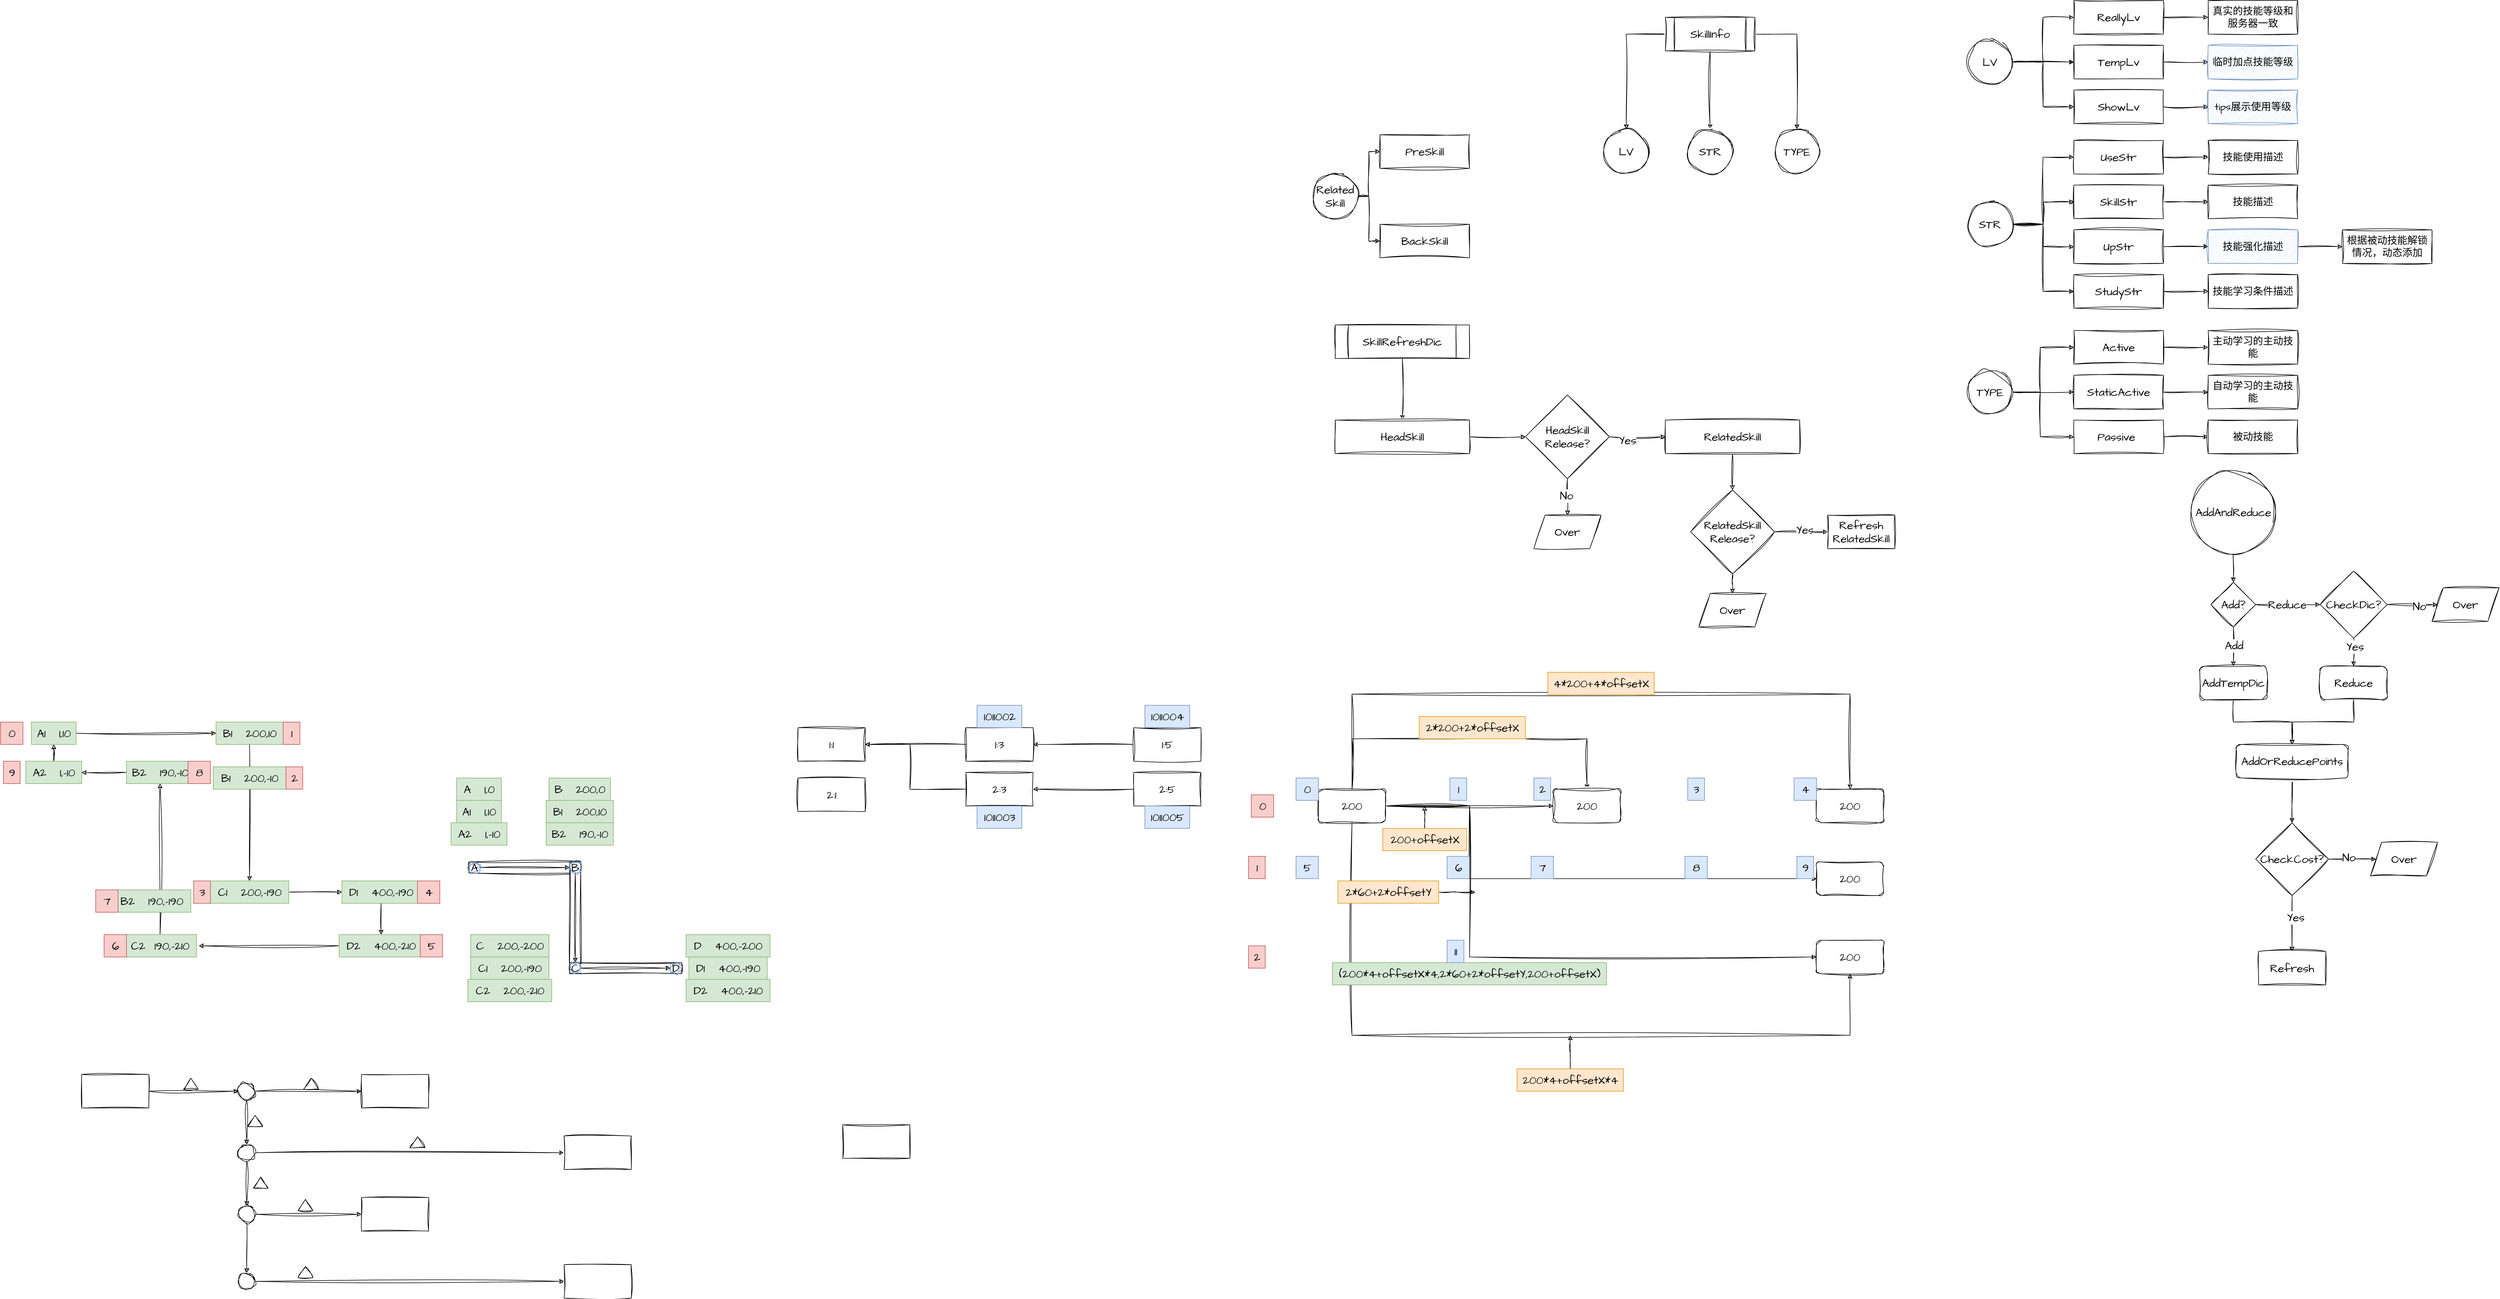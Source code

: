 <mxfile version="21.7.5" type="device">
  <diagram name="第 1 页" id="vXVKDgxpy2dm2e9gv53O">
    <mxGraphModel dx="5159" dy="958" grid="1" gridSize="10" guides="1" tooltips="1" connect="1" arrows="1" fold="1" page="1" pageScale="1" pageWidth="1169" pageHeight="827" math="0" shadow="0">
      <root>
        <mxCell id="0" />
        <mxCell id="1" value="Main" parent="0" />
        <mxCell id="8Rd9n1IpjqdqJiG8g8nQ-80" style="edgeStyle=orthogonalEdgeStyle;rounded=0;sketch=1;hachureGap=4;jiggle=2;curveFitting=1;orthogonalLoop=1;jettySize=auto;html=1;entryX=0.5;entryY=0;entryDx=0;entryDy=0;fontFamily=Architects Daughter;fontSource=https%3A%2F%2Ffonts.googleapis.com%2Fcss%3Ffamily%3DArchitects%2BDaughter;fontSize=16;" parent="1" source="8Rd9n1IpjqdqJiG8g8nQ-2" target="8Rd9n1IpjqdqJiG8g8nQ-77" edge="1">
          <mxGeometry relative="1" as="geometry" />
        </mxCell>
        <mxCell id="8Rd9n1IpjqdqJiG8g8nQ-81" style="edgeStyle=orthogonalEdgeStyle;rounded=0;sketch=1;hachureGap=4;jiggle=2;curveFitting=1;orthogonalLoop=1;jettySize=auto;html=1;fontFamily=Architects Daughter;fontSource=https%3A%2F%2Ffonts.googleapis.com%2Fcss%3Ffamily%3DArchitects%2BDaughter;fontSize=16;" parent="1" source="8Rd9n1IpjqdqJiG8g8nQ-2" target="8Rd9n1IpjqdqJiG8g8nQ-79" edge="1">
          <mxGeometry relative="1" as="geometry" />
        </mxCell>
        <mxCell id="8Rd9n1IpjqdqJiG8g8nQ-82" style="edgeStyle=orthogonalEdgeStyle;rounded=0;sketch=1;hachureGap=4;jiggle=2;curveFitting=1;orthogonalLoop=1;jettySize=auto;html=1;fontFamily=Architects Daughter;fontSource=https%3A%2F%2Ffonts.googleapis.com%2Fcss%3Ffamily%3DArchitects%2BDaughter;fontSize=16;" parent="1" source="8Rd9n1IpjqdqJiG8g8nQ-2" target="8Rd9n1IpjqdqJiG8g8nQ-78" edge="1">
          <mxGeometry relative="1" as="geometry" />
        </mxCell>
        <mxCell id="8Rd9n1IpjqdqJiG8g8nQ-2" value="SkillInfo" style="shape=process;whiteSpace=wrap;html=1;backgroundOutline=1;sketch=1;hachureGap=4;jiggle=2;curveFitting=1;fontFamily=Architects Daughter;fontSource=https%3A%2F%2Ffonts.googleapis.com%2Fcss%3Ffamily%3DArchitects%2BDaughter;fontSize=20;" parent="1" vertex="1">
          <mxGeometry x="-490" y="70" width="160" height="60" as="geometry" />
        </mxCell>
        <mxCell id="8Rd9n1IpjqdqJiG8g8nQ-77" value="LV" style="ellipse;whiteSpace=wrap;html=1;aspect=fixed;sketch=1;hachureGap=4;jiggle=2;curveFitting=1;fontFamily=Architects Daughter;fontSource=https%3A%2F%2Ffonts.googleapis.com%2Fcss%3Ffamily%3DArchitects%2BDaughter;fontSize=20;" parent="1" vertex="1">
          <mxGeometry x="-600" y="270" width="80" height="80" as="geometry" />
        </mxCell>
        <mxCell id="8Rd9n1IpjqdqJiG8g8nQ-78" value="STR" style="ellipse;whiteSpace=wrap;html=1;aspect=fixed;sketch=1;hachureGap=4;jiggle=2;curveFitting=1;fontFamily=Architects Daughter;fontSource=https%3A%2F%2Ffonts.googleapis.com%2Fcss%3Ffamily%3DArchitects%2BDaughter;fontSize=20;" parent="1" vertex="1">
          <mxGeometry x="-450" y="270" width="80" height="80" as="geometry" />
        </mxCell>
        <mxCell id="8Rd9n1IpjqdqJiG8g8nQ-79" value="TYPE" style="ellipse;whiteSpace=wrap;html=1;aspect=fixed;sketch=1;hachureGap=4;jiggle=2;curveFitting=1;fontFamily=Architects Daughter;fontSource=https%3A%2F%2Ffonts.googleapis.com%2Fcss%3Ffamily%3DArchitects%2BDaughter;fontSize=20;" parent="1" vertex="1">
          <mxGeometry x="-295" y="270" width="80" height="80" as="geometry" />
        </mxCell>
        <mxCell id="2FHCuifBLrWcCxierwZi-79" value="" style="rounded=0;whiteSpace=wrap;html=1;sketch=1;hachureGap=4;jiggle=2;curveFitting=1;fontFamily=Architects Daughter;fontSource=https%3A%2F%2Ffonts.googleapis.com%2Fcss%3Ffamily%3DArchitects%2BDaughter;fontSize=20;" vertex="1" parent="1">
          <mxGeometry x="-1960" y="2050" width="120" height="60" as="geometry" />
        </mxCell>
        <mxCell id="8Rd9n1IpjqdqJiG8g8nQ-18" value="Lv" parent="0" />
        <mxCell id="8Rd9n1IpjqdqJiG8g8nQ-20" value="" style="edgeStyle=orthogonalEdgeStyle;rounded=0;sketch=1;hachureGap=4;jiggle=2;curveFitting=1;orthogonalLoop=1;jettySize=auto;html=1;fontFamily=Architects Daughter;fontSource=https%3A%2F%2Ffonts.googleapis.com%2Fcss%3Ffamily%3DArchitects%2BDaughter;fontSize=16;" parent="8Rd9n1IpjqdqJiG8g8nQ-18" source="8Rd9n1IpjqdqJiG8g8nQ-21" target="8Rd9n1IpjqdqJiG8g8nQ-26" edge="1">
          <mxGeometry relative="1" as="geometry" />
        </mxCell>
        <mxCell id="8Rd9n1IpjqdqJiG8g8nQ-21" value="ReallyLv" style="rounded=0;whiteSpace=wrap;html=1;sketch=1;hachureGap=4;jiggle=2;curveFitting=1;fontFamily=Architects Daughter;fontSource=https%3A%2F%2Ffonts.googleapis.com%2Fcss%3Ffamily%3DArchitects%2BDaughter;fontSize=20;align=center;" parent="8Rd9n1IpjqdqJiG8g8nQ-18" vertex="1">
          <mxGeometry x="240" y="40" width="160" height="60" as="geometry" />
        </mxCell>
        <mxCell id="8Rd9n1IpjqdqJiG8g8nQ-22" value="" style="edgeStyle=orthogonalEdgeStyle;rounded=0;sketch=1;hachureGap=4;jiggle=2;curveFitting=1;orthogonalLoop=1;jettySize=auto;html=1;fontFamily=Architects Daughter;fontSource=https%3A%2F%2Ffonts.googleapis.com%2Fcss%3Ffamily%3DArchitects%2BDaughter;fontSize=16;" parent="8Rd9n1IpjqdqJiG8g8nQ-18" source="8Rd9n1IpjqdqJiG8g8nQ-23" target="8Rd9n1IpjqdqJiG8g8nQ-27" edge="1">
          <mxGeometry relative="1" as="geometry" />
        </mxCell>
        <mxCell id="8Rd9n1IpjqdqJiG8g8nQ-23" value="TempLv" style="rounded=0;whiteSpace=wrap;html=1;sketch=1;hachureGap=4;jiggle=2;curveFitting=1;fontFamily=Architects Daughter;fontSource=https%3A%2F%2Ffonts.googleapis.com%2Fcss%3Ffamily%3DArchitects%2BDaughter;fontSize=20;align=center;" parent="8Rd9n1IpjqdqJiG8g8nQ-18" vertex="1">
          <mxGeometry x="240" y="120" width="160" height="60" as="geometry" />
        </mxCell>
        <mxCell id="8Rd9n1IpjqdqJiG8g8nQ-24" value="" style="edgeStyle=orthogonalEdgeStyle;rounded=0;sketch=1;hachureGap=4;jiggle=2;curveFitting=1;orthogonalLoop=1;jettySize=auto;html=1;fontFamily=Architects Daughter;fontSource=https%3A%2F%2Ffonts.googleapis.com%2Fcss%3Ffamily%3DArchitects%2BDaughter;fontSize=16;" parent="8Rd9n1IpjqdqJiG8g8nQ-18" source="8Rd9n1IpjqdqJiG8g8nQ-25" target="8Rd9n1IpjqdqJiG8g8nQ-28" edge="1">
          <mxGeometry relative="1" as="geometry" />
        </mxCell>
        <mxCell id="8Rd9n1IpjqdqJiG8g8nQ-25" value="ShowLv" style="rounded=0;whiteSpace=wrap;html=1;sketch=1;hachureGap=4;jiggle=2;curveFitting=1;fontFamily=Architects Daughter;fontSource=https%3A%2F%2Ffonts.googleapis.com%2Fcss%3Ffamily%3DArchitects%2BDaughter;fontSize=20;align=center;" parent="8Rd9n1IpjqdqJiG8g8nQ-18" vertex="1">
          <mxGeometry x="240" y="200" width="160" height="60" as="geometry" />
        </mxCell>
        <mxCell id="8Rd9n1IpjqdqJiG8g8nQ-26" value="真实的技能等级和服务器一致" style="rounded=0;whiteSpace=wrap;html=1;sketch=1;hachureGap=4;jiggle=2;curveFitting=1;fontFamily=Architects Daughter;fontSource=https%3A%2F%2Ffonts.googleapis.com%2Fcss%3Ffamily%3DArchitects%2BDaughter;fontSize=18;align=center;" parent="8Rd9n1IpjqdqJiG8g8nQ-18" vertex="1">
          <mxGeometry x="480" y="40" width="160" height="60" as="geometry" />
        </mxCell>
        <mxCell id="8Rd9n1IpjqdqJiG8g8nQ-27" value="临时加点技能等级" style="rounded=0;whiteSpace=wrap;html=1;sketch=1;hachureGap=4;jiggle=2;curveFitting=1;fontFamily=Architects Daughter;fontSource=https%3A%2F%2Ffonts.googleapis.com%2Fcss%3Ffamily%3DArchitects%2BDaughter;fontSize=18;align=center;fillColor=#dae8fc;strokeColor=#6c8ebf;" parent="8Rd9n1IpjqdqJiG8g8nQ-18" vertex="1">
          <mxGeometry x="480" y="120" width="160" height="60" as="geometry" />
        </mxCell>
        <mxCell id="8Rd9n1IpjqdqJiG8g8nQ-28" value="tips展示使用等级" style="rounded=0;whiteSpace=wrap;html=1;sketch=1;hachureGap=4;jiggle=2;curveFitting=1;fontFamily=Architects Daughter;fontSource=https%3A%2F%2Ffonts.googleapis.com%2Fcss%3Ffamily%3DArchitects%2BDaughter;fontSize=18;align=center;fillColor=#dae8fc;strokeColor=#6c8ebf;" parent="8Rd9n1IpjqdqJiG8g8nQ-18" vertex="1">
          <mxGeometry x="480" y="200" width="160" height="60" as="geometry" />
        </mxCell>
        <mxCell id="8Rd9n1IpjqdqJiG8g8nQ-61" style="edgeStyle=orthogonalEdgeStyle;rounded=0;sketch=1;hachureGap=4;jiggle=2;curveFitting=1;orthogonalLoop=1;jettySize=auto;html=1;exitX=1;exitY=0.5;exitDx=0;exitDy=0;entryX=0;entryY=0.5;entryDx=0;entryDy=0;fontFamily=Architects Daughter;fontSource=https%3A%2F%2Ffonts.googleapis.com%2Fcss%3Ffamily%3DArchitects%2BDaughter;fontSize=16;" parent="8Rd9n1IpjqdqJiG8g8nQ-18" source="8Rd9n1IpjqdqJiG8g8nQ-60" target="8Rd9n1IpjqdqJiG8g8nQ-21" edge="1">
          <mxGeometry relative="1" as="geometry" />
        </mxCell>
        <mxCell id="8Rd9n1IpjqdqJiG8g8nQ-62" style="edgeStyle=orthogonalEdgeStyle;rounded=0;sketch=1;hachureGap=4;jiggle=2;curveFitting=1;orthogonalLoop=1;jettySize=auto;html=1;exitX=1;exitY=0.5;exitDx=0;exitDy=0;entryX=0;entryY=0.5;entryDx=0;entryDy=0;fontFamily=Architects Daughter;fontSource=https%3A%2F%2Ffonts.googleapis.com%2Fcss%3Ffamily%3DArchitects%2BDaughter;fontSize=16;" parent="8Rd9n1IpjqdqJiG8g8nQ-18" source="8Rd9n1IpjqdqJiG8g8nQ-60" target="8Rd9n1IpjqdqJiG8g8nQ-23" edge="1">
          <mxGeometry relative="1" as="geometry" />
        </mxCell>
        <mxCell id="8Rd9n1IpjqdqJiG8g8nQ-63" style="edgeStyle=orthogonalEdgeStyle;rounded=0;sketch=1;hachureGap=4;jiggle=2;curveFitting=1;orthogonalLoop=1;jettySize=auto;html=1;exitX=1;exitY=0.5;exitDx=0;exitDy=0;entryX=0;entryY=0.5;entryDx=0;entryDy=0;fontFamily=Architects Daughter;fontSource=https%3A%2F%2Ffonts.googleapis.com%2Fcss%3Ffamily%3DArchitects%2BDaughter;fontSize=16;" parent="8Rd9n1IpjqdqJiG8g8nQ-18" source="8Rd9n1IpjqdqJiG8g8nQ-60" target="8Rd9n1IpjqdqJiG8g8nQ-25" edge="1">
          <mxGeometry relative="1" as="geometry" />
        </mxCell>
        <mxCell id="8Rd9n1IpjqdqJiG8g8nQ-60" value="LV" style="ellipse;whiteSpace=wrap;html=1;aspect=fixed;sketch=1;hachureGap=4;jiggle=2;curveFitting=1;fontFamily=Architects Daughter;fontSource=https%3A%2F%2Ffonts.googleapis.com%2Fcss%3Ffamily%3DArchitects%2BDaughter;fontSize=20;" parent="8Rd9n1IpjqdqJiG8g8nQ-18" vertex="1">
          <mxGeometry x="50" y="110" width="80" height="80" as="geometry" />
        </mxCell>
        <mxCell id="8Rd9n1IpjqdqJiG8g8nQ-30" value="String" parent="0" />
        <mxCell id="8Rd9n1IpjqdqJiG8g8nQ-38" value="" style="edgeStyle=orthogonalEdgeStyle;rounded=0;sketch=1;hachureGap=4;jiggle=2;curveFitting=1;orthogonalLoop=1;jettySize=auto;html=1;fontFamily=Architects Daughter;fontSource=https%3A%2F%2Ffonts.googleapis.com%2Fcss%3Ffamily%3DArchitects%2BDaughter;fontSize=16;" parent="8Rd9n1IpjqdqJiG8g8nQ-30" source="8Rd9n1IpjqdqJiG8g8nQ-31" target="8Rd9n1IpjqdqJiG8g8nQ-37" edge="1">
          <mxGeometry relative="1" as="geometry" />
        </mxCell>
        <mxCell id="8Rd9n1IpjqdqJiG8g8nQ-31" value="UseStr" style="rounded=0;whiteSpace=wrap;html=1;sketch=1;hachureGap=4;jiggle=2;curveFitting=1;fontFamily=Architects Daughter;fontSource=https%3A%2F%2Ffonts.googleapis.com%2Fcss%3Ffamily%3DArchitects%2BDaughter;fontSize=20;align=center;flipH=1;flipV=1;" parent="8Rd9n1IpjqdqJiG8g8nQ-30" vertex="1">
          <mxGeometry x="240" y="290" width="160" height="60" as="geometry" />
        </mxCell>
        <mxCell id="8Rd9n1IpjqdqJiG8g8nQ-40" value="" style="edgeStyle=orthogonalEdgeStyle;rounded=0;sketch=1;hachureGap=4;jiggle=2;curveFitting=1;orthogonalLoop=1;jettySize=auto;html=1;fontFamily=Architects Daughter;fontSource=https%3A%2F%2Ffonts.googleapis.com%2Fcss%3Ffamily%3DArchitects%2BDaughter;fontSize=16;" parent="8Rd9n1IpjqdqJiG8g8nQ-30" source="8Rd9n1IpjqdqJiG8g8nQ-33" target="8Rd9n1IpjqdqJiG8g8nQ-39" edge="1">
          <mxGeometry relative="1" as="geometry" />
        </mxCell>
        <mxCell id="8Rd9n1IpjqdqJiG8g8nQ-33" value="SkillStr" style="rounded=0;whiteSpace=wrap;html=1;sketch=1;hachureGap=4;jiggle=2;curveFitting=1;fontFamily=Architects Daughter;fontSource=https%3A%2F%2Ffonts.googleapis.com%2Fcss%3Ffamily%3DArchitects%2BDaughter;fontSize=20;align=center;flipH=1;flipV=1;" parent="8Rd9n1IpjqdqJiG8g8nQ-30" vertex="1">
          <mxGeometry x="240" y="370" width="160" height="60" as="geometry" />
        </mxCell>
        <mxCell id="8Rd9n1IpjqdqJiG8g8nQ-42" value="" style="edgeStyle=orthogonalEdgeStyle;rounded=0;sketch=1;hachureGap=4;jiggle=2;curveFitting=1;orthogonalLoop=1;jettySize=auto;html=1;fontFamily=Architects Daughter;fontSource=https%3A%2F%2Ffonts.googleapis.com%2Fcss%3Ffamily%3DArchitects%2BDaughter;fontSize=16;" parent="8Rd9n1IpjqdqJiG8g8nQ-30" source="8Rd9n1IpjqdqJiG8g8nQ-34" target="8Rd9n1IpjqdqJiG8g8nQ-41" edge="1">
          <mxGeometry relative="1" as="geometry" />
        </mxCell>
        <mxCell id="8Rd9n1IpjqdqJiG8g8nQ-34" value="UpStr" style="rounded=0;whiteSpace=wrap;html=1;sketch=1;hachureGap=4;jiggle=2;curveFitting=1;fontFamily=Architects Daughter;fontSource=https%3A%2F%2Ffonts.googleapis.com%2Fcss%3Ffamily%3DArchitects%2BDaughter;fontSize=20;align=center;flipH=1;flipV=1;" parent="8Rd9n1IpjqdqJiG8g8nQ-30" vertex="1">
          <mxGeometry x="240" y="450" width="160" height="60" as="geometry" />
        </mxCell>
        <mxCell id="8Rd9n1IpjqdqJiG8g8nQ-44" value="" style="edgeStyle=orthogonalEdgeStyle;rounded=0;sketch=1;hachureGap=4;jiggle=2;curveFitting=1;orthogonalLoop=1;jettySize=auto;html=1;fontFamily=Architects Daughter;fontSource=https%3A%2F%2Ffonts.googleapis.com%2Fcss%3Ffamily%3DArchitects%2BDaughter;fontSize=16;" parent="8Rd9n1IpjqdqJiG8g8nQ-30" source="8Rd9n1IpjqdqJiG8g8nQ-35" target="8Rd9n1IpjqdqJiG8g8nQ-43" edge="1">
          <mxGeometry relative="1" as="geometry" />
        </mxCell>
        <mxCell id="8Rd9n1IpjqdqJiG8g8nQ-35" value="StudyStr" style="rounded=0;whiteSpace=wrap;html=1;sketch=1;hachureGap=4;jiggle=2;curveFitting=1;fontFamily=Architects Daughter;fontSource=https%3A%2F%2Ffonts.googleapis.com%2Fcss%3Ffamily%3DArchitects%2BDaughter;fontSize=20;align=center;flipH=1;flipV=1;" parent="8Rd9n1IpjqdqJiG8g8nQ-30" vertex="1">
          <mxGeometry x="240" y="530" width="160" height="60" as="geometry" />
        </mxCell>
        <mxCell id="8Rd9n1IpjqdqJiG8g8nQ-37" value="技能使用描述" style="rounded=0;whiteSpace=wrap;html=1;sketch=1;hachureGap=4;jiggle=2;curveFitting=1;fontFamily=Architects Daughter;fontSource=https%3A%2F%2Ffonts.googleapis.com%2Fcss%3Ffamily%3DArchitects%2BDaughter;fontSize=18;align=center;" parent="8Rd9n1IpjqdqJiG8g8nQ-30" vertex="1">
          <mxGeometry x="480" y="290" width="160" height="60" as="geometry" />
        </mxCell>
        <mxCell id="8Rd9n1IpjqdqJiG8g8nQ-39" value="技能描述" style="rounded=0;whiteSpace=wrap;html=1;sketch=1;hachureGap=4;jiggle=2;curveFitting=1;fontFamily=Architects Daughter;fontSource=https%3A%2F%2Ffonts.googleapis.com%2Fcss%3Ffamily%3DArchitects%2BDaughter;fontSize=18;align=center;" parent="8Rd9n1IpjqdqJiG8g8nQ-30" vertex="1">
          <mxGeometry x="480" y="370" width="160" height="60" as="geometry" />
        </mxCell>
        <mxCell id="8Rd9n1IpjqdqJiG8g8nQ-46" value="" style="edgeStyle=orthogonalEdgeStyle;rounded=0;sketch=1;hachureGap=4;jiggle=2;curveFitting=1;orthogonalLoop=1;jettySize=auto;html=1;fontFamily=Architects Daughter;fontSource=https%3A%2F%2Ffonts.googleapis.com%2Fcss%3Ffamily%3DArchitects%2BDaughter;fontSize=16;" parent="8Rd9n1IpjqdqJiG8g8nQ-30" source="8Rd9n1IpjqdqJiG8g8nQ-41" target="8Rd9n1IpjqdqJiG8g8nQ-45" edge="1">
          <mxGeometry relative="1" as="geometry" />
        </mxCell>
        <mxCell id="8Rd9n1IpjqdqJiG8g8nQ-41" value="技能强化描述" style="rounded=0;whiteSpace=wrap;html=1;sketch=1;hachureGap=4;jiggle=2;curveFitting=1;fontFamily=Architects Daughter;fontSource=https%3A%2F%2Ffonts.googleapis.com%2Fcss%3Ffamily%3DArchitects%2BDaughter;fontSize=18;align=center;fillColor=#dae8fc;strokeColor=#6c8ebf;" parent="8Rd9n1IpjqdqJiG8g8nQ-30" vertex="1">
          <mxGeometry x="480" y="450" width="160" height="60" as="geometry" />
        </mxCell>
        <mxCell id="8Rd9n1IpjqdqJiG8g8nQ-43" value="技能学习条件描述" style="rounded=0;whiteSpace=wrap;html=1;sketch=1;hachureGap=4;jiggle=2;curveFitting=1;fontFamily=Architects Daughter;fontSource=https%3A%2F%2Ffonts.googleapis.com%2Fcss%3Ffamily%3DArchitects%2BDaughter;fontSize=18;align=center;" parent="8Rd9n1IpjqdqJiG8g8nQ-30" vertex="1">
          <mxGeometry x="480" y="530" width="160" height="60" as="geometry" />
        </mxCell>
        <mxCell id="8Rd9n1IpjqdqJiG8g8nQ-45" value="根据被动技能解锁情况，动态添加" style="rounded=0;whiteSpace=wrap;html=1;sketch=1;hachureGap=4;jiggle=2;curveFitting=1;fontFamily=Architects Daughter;fontSource=https%3A%2F%2Ffonts.googleapis.com%2Fcss%3Ffamily%3DArchitects%2BDaughter;fontSize=18;align=center;" parent="8Rd9n1IpjqdqJiG8g8nQ-30" vertex="1">
          <mxGeometry x="720" y="450" width="160" height="60" as="geometry" />
        </mxCell>
        <mxCell id="8Rd9n1IpjqdqJiG8g8nQ-66" style="edgeStyle=orthogonalEdgeStyle;rounded=0;sketch=1;hachureGap=4;jiggle=2;curveFitting=1;orthogonalLoop=1;jettySize=auto;html=1;exitX=1;exitY=0.5;exitDx=0;exitDy=0;entryX=0;entryY=0.5;entryDx=0;entryDy=0;fontFamily=Architects Daughter;fontSource=https%3A%2F%2Ffonts.googleapis.com%2Fcss%3Ffamily%3DArchitects%2BDaughter;fontSize=16;" parent="8Rd9n1IpjqdqJiG8g8nQ-30" source="8Rd9n1IpjqdqJiG8g8nQ-65" target="8Rd9n1IpjqdqJiG8g8nQ-31" edge="1">
          <mxGeometry relative="1" as="geometry" />
        </mxCell>
        <mxCell id="8Rd9n1IpjqdqJiG8g8nQ-67" style="edgeStyle=orthogonalEdgeStyle;rounded=0;sketch=1;hachureGap=4;jiggle=2;curveFitting=1;orthogonalLoop=1;jettySize=auto;html=1;exitX=1;exitY=0.5;exitDx=0;exitDy=0;fontFamily=Architects Daughter;fontSource=https%3A%2F%2Ffonts.googleapis.com%2Fcss%3Ffamily%3DArchitects%2BDaughter;fontSize=16;" parent="8Rd9n1IpjqdqJiG8g8nQ-30" source="8Rd9n1IpjqdqJiG8g8nQ-65" target="8Rd9n1IpjqdqJiG8g8nQ-33" edge="1">
          <mxGeometry relative="1" as="geometry" />
        </mxCell>
        <mxCell id="8Rd9n1IpjqdqJiG8g8nQ-68" style="edgeStyle=orthogonalEdgeStyle;rounded=0;sketch=1;hachureGap=4;jiggle=2;curveFitting=1;orthogonalLoop=1;jettySize=auto;html=1;exitX=1;exitY=0.5;exitDx=0;exitDy=0;entryX=0;entryY=0.5;entryDx=0;entryDy=0;fontFamily=Architects Daughter;fontSource=https%3A%2F%2Ffonts.googleapis.com%2Fcss%3Ffamily%3DArchitects%2BDaughter;fontSize=16;" parent="8Rd9n1IpjqdqJiG8g8nQ-30" source="8Rd9n1IpjqdqJiG8g8nQ-65" target="8Rd9n1IpjqdqJiG8g8nQ-34" edge="1">
          <mxGeometry relative="1" as="geometry" />
        </mxCell>
        <mxCell id="8Rd9n1IpjqdqJiG8g8nQ-69" style="edgeStyle=orthogonalEdgeStyle;rounded=0;sketch=1;hachureGap=4;jiggle=2;curveFitting=1;orthogonalLoop=1;jettySize=auto;html=1;exitX=1;exitY=0.5;exitDx=0;exitDy=0;entryX=0;entryY=0.5;entryDx=0;entryDy=0;fontFamily=Architects Daughter;fontSource=https%3A%2F%2Ffonts.googleapis.com%2Fcss%3Ffamily%3DArchitects%2BDaughter;fontSize=16;" parent="8Rd9n1IpjqdqJiG8g8nQ-30" source="8Rd9n1IpjqdqJiG8g8nQ-65" target="8Rd9n1IpjqdqJiG8g8nQ-35" edge="1">
          <mxGeometry relative="1" as="geometry" />
        </mxCell>
        <mxCell id="8Rd9n1IpjqdqJiG8g8nQ-65" value="STR" style="ellipse;whiteSpace=wrap;html=1;aspect=fixed;sketch=1;hachureGap=4;jiggle=2;curveFitting=1;fontFamily=Architects Daughter;fontSource=https%3A%2F%2Ffonts.googleapis.com%2Fcss%3Ffamily%3DArchitects%2BDaughter;fontSize=20;" parent="8Rd9n1IpjqdqJiG8g8nQ-30" vertex="1">
          <mxGeometry x="50" y="400" width="80" height="80" as="geometry" />
        </mxCell>
        <mxCell id="8Rd9n1IpjqdqJiG8g8nQ-32" value="Type" parent="0" />
        <mxCell id="8Rd9n1IpjqdqJiG8g8nQ-55" value="" style="edgeStyle=orthogonalEdgeStyle;rounded=0;sketch=1;hachureGap=4;jiggle=2;curveFitting=1;orthogonalLoop=1;jettySize=auto;html=1;fontFamily=Architects Daughter;fontSource=https%3A%2F%2Ffonts.googleapis.com%2Fcss%3Ffamily%3DArchitects%2BDaughter;fontSize=16;" parent="8Rd9n1IpjqdqJiG8g8nQ-32" source="8Rd9n1IpjqdqJiG8g8nQ-47" target="8Rd9n1IpjqdqJiG8g8nQ-54" edge="1">
          <mxGeometry relative="1" as="geometry" />
        </mxCell>
        <mxCell id="8Rd9n1IpjqdqJiG8g8nQ-47" value="Active" style="rounded=0;whiteSpace=wrap;html=1;sketch=1;hachureGap=4;jiggle=2;curveFitting=1;fontFamily=Architects Daughter;fontSource=https%3A%2F%2Ffonts.googleapis.com%2Fcss%3Ffamily%3DArchitects%2BDaughter;fontSize=20;align=center;" parent="8Rd9n1IpjqdqJiG8g8nQ-32" vertex="1">
          <mxGeometry x="240" y="630" width="160" height="60" as="geometry" />
        </mxCell>
        <mxCell id="8Rd9n1IpjqdqJiG8g8nQ-59" value="" style="edgeStyle=orthogonalEdgeStyle;rounded=0;sketch=1;hachureGap=4;jiggle=2;curveFitting=1;orthogonalLoop=1;jettySize=auto;html=1;fontFamily=Architects Daughter;fontSource=https%3A%2F%2Ffonts.googleapis.com%2Fcss%3Ffamily%3DArchitects%2BDaughter;fontSize=16;" parent="8Rd9n1IpjqdqJiG8g8nQ-32" source="8Rd9n1IpjqdqJiG8g8nQ-48" target="8Rd9n1IpjqdqJiG8g8nQ-58" edge="1">
          <mxGeometry relative="1" as="geometry" />
        </mxCell>
        <mxCell id="8Rd9n1IpjqdqJiG8g8nQ-48" value="Passive&amp;nbsp;" style="rounded=0;whiteSpace=wrap;html=1;sketch=1;hachureGap=4;jiggle=2;curveFitting=1;fontFamily=Architects Daughter;fontSource=https%3A%2F%2Ffonts.googleapis.com%2Fcss%3Ffamily%3DArchitects%2BDaughter;fontSize=20;align=center;" parent="8Rd9n1IpjqdqJiG8g8nQ-32" vertex="1">
          <mxGeometry x="240" y="790" width="160" height="60" as="geometry" />
        </mxCell>
        <mxCell id="8Rd9n1IpjqdqJiG8g8nQ-57" value="" style="edgeStyle=orthogonalEdgeStyle;rounded=0;sketch=1;hachureGap=4;jiggle=2;curveFitting=1;orthogonalLoop=1;jettySize=auto;html=1;fontFamily=Architects Daughter;fontSource=https%3A%2F%2Ffonts.googleapis.com%2Fcss%3Ffamily%3DArchitects%2BDaughter;fontSize=16;" parent="8Rd9n1IpjqdqJiG8g8nQ-32" source="8Rd9n1IpjqdqJiG8g8nQ-53" target="8Rd9n1IpjqdqJiG8g8nQ-56" edge="1">
          <mxGeometry relative="1" as="geometry" />
        </mxCell>
        <mxCell id="8Rd9n1IpjqdqJiG8g8nQ-53" value="StaticActive" style="rounded=0;whiteSpace=wrap;html=1;sketch=1;hachureGap=4;jiggle=2;curveFitting=1;fontFamily=Architects Daughter;fontSource=https%3A%2F%2Ffonts.googleapis.com%2Fcss%3Ffamily%3DArchitects%2BDaughter;fontSize=20;align=center;" parent="8Rd9n1IpjqdqJiG8g8nQ-32" vertex="1">
          <mxGeometry x="240" y="710" width="160" height="60" as="geometry" />
        </mxCell>
        <mxCell id="8Rd9n1IpjqdqJiG8g8nQ-54" value="主动学习的主动技能" style="rounded=0;whiteSpace=wrap;html=1;sketch=1;hachureGap=4;jiggle=2;curveFitting=1;fontFamily=Architects Daughter;fontSource=https%3A%2F%2Ffonts.googleapis.com%2Fcss%3Ffamily%3DArchitects%2BDaughter;fontSize=18;align=center;" parent="8Rd9n1IpjqdqJiG8g8nQ-32" vertex="1">
          <mxGeometry x="480" y="630" width="160" height="60" as="geometry" />
        </mxCell>
        <mxCell id="8Rd9n1IpjqdqJiG8g8nQ-56" value="自动学习的主动技能" style="rounded=0;whiteSpace=wrap;html=1;sketch=1;hachureGap=4;jiggle=2;curveFitting=1;fontFamily=Architects Daughter;fontSource=https%3A%2F%2Ffonts.googleapis.com%2Fcss%3Ffamily%3DArchitects%2BDaughter;fontSize=18;align=center;" parent="8Rd9n1IpjqdqJiG8g8nQ-32" vertex="1">
          <mxGeometry x="480" y="710" width="160" height="60" as="geometry" />
        </mxCell>
        <mxCell id="8Rd9n1IpjqdqJiG8g8nQ-58" value="被动技能" style="rounded=0;whiteSpace=wrap;html=1;sketch=1;hachureGap=4;jiggle=2;curveFitting=1;fontFamily=Architects Daughter;fontSource=https%3A%2F%2Ffonts.googleapis.com%2Fcss%3Ffamily%3DArchitects%2BDaughter;fontSize=18;align=center;" parent="8Rd9n1IpjqdqJiG8g8nQ-32" vertex="1">
          <mxGeometry x="480" y="790" width="160" height="60" as="geometry" />
        </mxCell>
        <mxCell id="8Rd9n1IpjqdqJiG8g8nQ-71" style="edgeStyle=orthogonalEdgeStyle;rounded=0;sketch=1;hachureGap=4;jiggle=2;curveFitting=1;orthogonalLoop=1;jettySize=auto;html=1;exitX=1;exitY=0.5;exitDx=0;exitDy=0;fontFamily=Architects Daughter;fontSource=https%3A%2F%2Ffonts.googleapis.com%2Fcss%3Ffamily%3DArchitects%2BDaughter;fontSize=16;" parent="8Rd9n1IpjqdqJiG8g8nQ-32" source="8Rd9n1IpjqdqJiG8g8nQ-70" target="8Rd9n1IpjqdqJiG8g8nQ-47" edge="1">
          <mxGeometry relative="1" as="geometry">
            <Array as="points">
              <mxPoint x="180" y="740" />
              <mxPoint x="180" y="660" />
            </Array>
          </mxGeometry>
        </mxCell>
        <mxCell id="8Rd9n1IpjqdqJiG8g8nQ-72" style="edgeStyle=orthogonalEdgeStyle;rounded=0;sketch=1;hachureGap=4;jiggle=2;curveFitting=1;orthogonalLoop=1;jettySize=auto;html=1;exitX=1;exitY=0.5;exitDx=0;exitDy=0;fontFamily=Architects Daughter;fontSource=https%3A%2F%2Ffonts.googleapis.com%2Fcss%3Ffamily%3DArchitects%2BDaughter;fontSize=16;" parent="8Rd9n1IpjqdqJiG8g8nQ-32" source="8Rd9n1IpjqdqJiG8g8nQ-70" target="8Rd9n1IpjqdqJiG8g8nQ-53" edge="1">
          <mxGeometry relative="1" as="geometry" />
        </mxCell>
        <mxCell id="8Rd9n1IpjqdqJiG8g8nQ-73" style="edgeStyle=orthogonalEdgeStyle;rounded=0;sketch=1;hachureGap=4;jiggle=2;curveFitting=1;orthogonalLoop=1;jettySize=auto;html=1;exitX=1;exitY=0.5;exitDx=0;exitDy=0;entryX=0;entryY=0.5;entryDx=0;entryDy=0;fontFamily=Architects Daughter;fontSource=https%3A%2F%2Ffonts.googleapis.com%2Fcss%3Ffamily%3DArchitects%2BDaughter;fontSize=16;" parent="8Rd9n1IpjqdqJiG8g8nQ-32" source="8Rd9n1IpjqdqJiG8g8nQ-70" target="8Rd9n1IpjqdqJiG8g8nQ-48" edge="1">
          <mxGeometry relative="1" as="geometry">
            <Array as="points">
              <mxPoint x="180" y="740" />
              <mxPoint x="180" y="820" />
            </Array>
          </mxGeometry>
        </mxCell>
        <mxCell id="8Rd9n1IpjqdqJiG8g8nQ-70" value="TYPE" style="ellipse;whiteSpace=wrap;html=1;aspect=fixed;sketch=1;hachureGap=4;jiggle=2;curveFitting=1;fontFamily=Architects Daughter;fontSource=https%3A%2F%2Ffonts.googleapis.com%2Fcss%3Ffamily%3DArchitects%2BDaughter;fontSize=20;" parent="8Rd9n1IpjqdqJiG8g8nQ-32" vertex="1">
          <mxGeometry x="50" y="700" width="80" height="80" as="geometry" />
        </mxCell>
        <mxCell id="8Rd9n1IpjqdqJiG8g8nQ-83" value="AddAndReduce" parent="0" />
        <mxCell id="8Rd9n1IpjqdqJiG8g8nQ-86" style="edgeStyle=orthogonalEdgeStyle;rounded=0;sketch=1;hachureGap=4;jiggle=2;curveFitting=1;orthogonalLoop=1;jettySize=auto;html=1;entryX=0.5;entryY=0;entryDx=0;entryDy=0;fontFamily=Architects Daughter;fontSource=https%3A%2F%2Ffonts.googleapis.com%2Fcss%3Ffamily%3DArchitects%2BDaughter;fontSize=16;" parent="8Rd9n1IpjqdqJiG8g8nQ-83" source="8Rd9n1IpjqdqJiG8g8nQ-84" target="8Rd9n1IpjqdqJiG8g8nQ-85" edge="1">
          <mxGeometry relative="1" as="geometry" />
        </mxCell>
        <mxCell id="8Rd9n1IpjqdqJiG8g8nQ-84" value="AddAndReduce" style="ellipse;whiteSpace=wrap;html=1;aspect=fixed;sketch=1;hachureGap=4;jiggle=2;curveFitting=1;fontFamily=Architects Daughter;fontSource=https%3A%2F%2Ffonts.googleapis.com%2Fcss%3Ffamily%3DArchitects%2BDaughter;fontSize=20;" parent="8Rd9n1IpjqdqJiG8g8nQ-83" vertex="1">
          <mxGeometry x="450" y="880" width="150" height="150" as="geometry" />
        </mxCell>
        <mxCell id="8Rd9n1IpjqdqJiG8g8nQ-88" style="edgeStyle=orthogonalEdgeStyle;rounded=0;sketch=1;hachureGap=4;jiggle=2;curveFitting=1;orthogonalLoop=1;jettySize=auto;html=1;fontFamily=Architects Daughter;fontSource=https%3A%2F%2Ffonts.googleapis.com%2Fcss%3Ffamily%3DArchitects%2BDaughter;fontSize=16;entryX=0.5;entryY=0;entryDx=0;entryDy=0;" parent="8Rd9n1IpjqdqJiG8g8nQ-83" source="8Rd9n1IpjqdqJiG8g8nQ-85" target="8Rd9n1IpjqdqJiG8g8nQ-100" edge="1">
          <mxGeometry relative="1" as="geometry">
            <mxPoint x="525" y="1210.5" as="targetPoint" />
          </mxGeometry>
        </mxCell>
        <mxCell id="8Rd9n1IpjqdqJiG8g8nQ-89" value="Add" style="edgeLabel;html=1;align=center;verticalAlign=middle;resizable=0;points=[];fontSize=20;fontFamily=Architects Daughter;" parent="8Rd9n1IpjqdqJiG8g8nQ-88" vertex="1" connectable="0">
          <mxGeometry x="-0.076" y="1" relative="1" as="geometry">
            <mxPoint as="offset" />
          </mxGeometry>
        </mxCell>
        <mxCell id="8Rd9n1IpjqdqJiG8g8nQ-92" value="" style="edgeStyle=orthogonalEdgeStyle;rounded=0;sketch=1;hachureGap=4;jiggle=2;curveFitting=1;orthogonalLoop=1;jettySize=auto;html=1;fontFamily=Architects Daughter;fontSource=https%3A%2F%2Ffonts.googleapis.com%2Fcss%3Ffamily%3DArchitects%2BDaughter;fontSize=16;" parent="8Rd9n1IpjqdqJiG8g8nQ-83" source="8Rd9n1IpjqdqJiG8g8nQ-85" target="8Rd9n1IpjqdqJiG8g8nQ-91" edge="1">
          <mxGeometry relative="1" as="geometry" />
        </mxCell>
        <mxCell id="8Rd9n1IpjqdqJiG8g8nQ-93" value="Reduce" style="edgeLabel;html=1;align=center;verticalAlign=middle;resizable=0;points=[];fontSize=20;fontFamily=Architects Daughter;" parent="8Rd9n1IpjqdqJiG8g8nQ-92" vertex="1" connectable="0">
          <mxGeometry x="-0.031" relative="1" as="geometry">
            <mxPoint as="offset" />
          </mxGeometry>
        </mxCell>
        <mxCell id="8Rd9n1IpjqdqJiG8g8nQ-85" value="Add?" style="rhombus;whiteSpace=wrap;html=1;sketch=1;hachureGap=4;jiggle=2;curveFitting=1;fontFamily=Architects Daughter;fontSource=https%3A%2F%2Ffonts.googleapis.com%2Fcss%3Ffamily%3DArchitects%2BDaughter;fontSize=20;" parent="8Rd9n1IpjqdqJiG8g8nQ-83" vertex="1">
          <mxGeometry x="485" y="1080" width="80" height="80" as="geometry" />
        </mxCell>
        <mxCell id="8Rd9n1IpjqdqJiG8g8nQ-95" style="edgeStyle=orthogonalEdgeStyle;rounded=0;sketch=1;hachureGap=4;jiggle=2;curveFitting=1;orthogonalLoop=1;jettySize=auto;html=1;fontFamily=Architects Daughter;fontSource=https%3A%2F%2Ffonts.googleapis.com%2Fcss%3Ffamily%3DArchitects%2BDaughter;fontSize=16;" parent="8Rd9n1IpjqdqJiG8g8nQ-83" source="8Rd9n1IpjqdqJiG8g8nQ-91" target="8Rd9n1IpjqdqJiG8g8nQ-94" edge="1">
          <mxGeometry relative="1" as="geometry" />
        </mxCell>
        <mxCell id="8Rd9n1IpjqdqJiG8g8nQ-96" value="No" style="edgeLabel;html=1;align=center;verticalAlign=middle;resizable=0;points=[];fontSize=20;fontFamily=Architects Daughter;" parent="8Rd9n1IpjqdqJiG8g8nQ-95" vertex="1" connectable="0">
          <mxGeometry x="0.264" y="-3" relative="1" as="geometry">
            <mxPoint as="offset" />
          </mxGeometry>
        </mxCell>
        <mxCell id="8Rd9n1IpjqdqJiG8g8nQ-98" style="edgeStyle=orthogonalEdgeStyle;rounded=0;sketch=1;hachureGap=4;jiggle=2;curveFitting=1;orthogonalLoop=1;jettySize=auto;html=1;exitX=0.5;exitY=1;exitDx=0;exitDy=0;fontFamily=Architects Daughter;fontSource=https%3A%2F%2Ffonts.googleapis.com%2Fcss%3Ffamily%3DArchitects%2BDaughter;fontSize=16;" parent="8Rd9n1IpjqdqJiG8g8nQ-83" source="8Rd9n1IpjqdqJiG8g8nQ-91" target="8Rd9n1IpjqdqJiG8g8nQ-101" edge="1">
          <mxGeometry relative="1" as="geometry">
            <mxPoint x="710" y="1211" as="targetPoint" />
          </mxGeometry>
        </mxCell>
        <mxCell id="8Rd9n1IpjqdqJiG8g8nQ-99" value="Yes" style="edgeLabel;html=1;align=center;verticalAlign=middle;resizable=0;points=[];fontSize=20;fontFamily=Architects Daughter;" parent="8Rd9n1IpjqdqJiG8g8nQ-98" vertex="1" connectable="0">
          <mxGeometry x="-0.421" y="2" relative="1" as="geometry">
            <mxPoint as="offset" />
          </mxGeometry>
        </mxCell>
        <mxCell id="8Rd9n1IpjqdqJiG8g8nQ-91" value="CheckDic?" style="rhombus;whiteSpace=wrap;html=1;sketch=1;hachureGap=4;jiggle=2;curveFitting=1;fontFamily=Architects Daughter;fontSource=https%3A%2F%2Ffonts.googleapis.com%2Fcss%3Ffamily%3DArchitects%2BDaughter;fontSize=20;aspect=fixed;" parent="8Rd9n1IpjqdqJiG8g8nQ-83" vertex="1">
          <mxGeometry x="680" y="1060" width="120" height="120" as="geometry" />
        </mxCell>
        <mxCell id="8Rd9n1IpjqdqJiG8g8nQ-94" value="Over" style="shape=parallelogram;perimeter=parallelogramPerimeter;whiteSpace=wrap;html=1;fixedSize=1;sketch=1;hachureGap=4;jiggle=2;curveFitting=1;fontFamily=Architects Daughter;fontSource=https%3A%2F%2Ffonts.googleapis.com%2Fcss%3Ffamily%3DArchitects%2BDaughter;fontSize=20;" parent="8Rd9n1IpjqdqJiG8g8nQ-83" vertex="1">
          <mxGeometry x="880" y="1090" width="120" height="60" as="geometry" />
        </mxCell>
        <mxCell id="8Rd9n1IpjqdqJiG8g8nQ-116" style="edgeStyle=orthogonalEdgeStyle;rounded=0;sketch=1;hachureGap=4;jiggle=2;curveFitting=1;orthogonalLoop=1;jettySize=auto;html=1;fontFamily=Architects Daughter;fontSource=https%3A%2F%2Ffonts.googleapis.com%2Fcss%3Ffamily%3DArchitects%2BDaughter;fontSize=16;" parent="8Rd9n1IpjqdqJiG8g8nQ-83" source="8Rd9n1IpjqdqJiG8g8nQ-100" target="8Rd9n1IpjqdqJiG8g8nQ-115" edge="1">
          <mxGeometry relative="1" as="geometry" />
        </mxCell>
        <mxCell id="8Rd9n1IpjqdqJiG8g8nQ-100" value="AddTempDic" style="rounded=1;whiteSpace=wrap;html=1;sketch=1;hachureGap=4;jiggle=2;curveFitting=1;fontFamily=Architects Daughter;fontSource=https%3A%2F%2Ffonts.googleapis.com%2Fcss%3Ffamily%3DArchitects%2BDaughter;fontSize=20;" parent="8Rd9n1IpjqdqJiG8g8nQ-83" vertex="1">
          <mxGeometry x="465" y="1230" width="120" height="60" as="geometry" />
        </mxCell>
        <mxCell id="8Rd9n1IpjqdqJiG8g8nQ-117" style="edgeStyle=orthogonalEdgeStyle;rounded=0;sketch=1;hachureGap=4;jiggle=2;curveFitting=1;orthogonalLoop=1;jettySize=auto;html=1;entryX=0.5;entryY=0;entryDx=0;entryDy=0;fontFamily=Architects Daughter;fontSource=https%3A%2F%2Ffonts.googleapis.com%2Fcss%3Ffamily%3DArchitects%2BDaughter;fontSize=16;" parent="8Rd9n1IpjqdqJiG8g8nQ-83" source="8Rd9n1IpjqdqJiG8g8nQ-101" target="8Rd9n1IpjqdqJiG8g8nQ-115" edge="1">
          <mxGeometry relative="1" as="geometry" />
        </mxCell>
        <mxCell id="8Rd9n1IpjqdqJiG8g8nQ-101" value="Reduce" style="rounded=1;whiteSpace=wrap;html=1;sketch=1;hachureGap=4;jiggle=2;curveFitting=1;fontFamily=Architects Daughter;fontSource=https%3A%2F%2Ffonts.googleapis.com%2Fcss%3Ffamily%3DArchitects%2BDaughter;fontSize=20;" parent="8Rd9n1IpjqdqJiG8g8nQ-83" vertex="1">
          <mxGeometry x="680" y="1230" width="120" height="60" as="geometry" />
        </mxCell>
        <mxCell id="8Rd9n1IpjqdqJiG8g8nQ-106" value="" style="edgeStyle=orthogonalEdgeStyle;rounded=0;sketch=1;hachureGap=4;jiggle=2;curveFitting=1;orthogonalLoop=1;jettySize=auto;html=1;fontFamily=Architects Daughter;fontSource=https%3A%2F%2Ffonts.googleapis.com%2Fcss%3Ffamily%3DArchitects%2BDaughter;fontSize=16;" parent="8Rd9n1IpjqdqJiG8g8nQ-83" source="8Rd9n1IpjqdqJiG8g8nQ-102" target="8Rd9n1IpjqdqJiG8g8nQ-105" edge="1">
          <mxGeometry relative="1" as="geometry" />
        </mxCell>
        <mxCell id="8Rd9n1IpjqdqJiG8g8nQ-107" value="Yes" style="edgeLabel;html=1;align=center;verticalAlign=middle;resizable=0;points=[];fontSize=20;fontFamily=Architects Daughter;" parent="8Rd9n1IpjqdqJiG8g8nQ-106" vertex="1" connectable="0">
          <mxGeometry x="-0.221" y="6" relative="1" as="geometry">
            <mxPoint as="offset" />
          </mxGeometry>
        </mxCell>
        <mxCell id="8Rd9n1IpjqdqJiG8g8nQ-112" style="edgeStyle=orthogonalEdgeStyle;rounded=0;sketch=1;hachureGap=4;jiggle=2;curveFitting=1;orthogonalLoop=1;jettySize=auto;html=1;exitX=1;exitY=0.5;exitDx=0;exitDy=0;entryX=0;entryY=0.5;entryDx=0;entryDy=0;fontFamily=Architects Daughter;fontSource=https%3A%2F%2Ffonts.googleapis.com%2Fcss%3Ffamily%3DArchitects%2BDaughter;fontSize=16;" parent="8Rd9n1IpjqdqJiG8g8nQ-83" source="8Rd9n1IpjqdqJiG8g8nQ-102" target="8Rd9n1IpjqdqJiG8g8nQ-111" edge="1">
          <mxGeometry relative="1" as="geometry" />
        </mxCell>
        <mxCell id="8Rd9n1IpjqdqJiG8g8nQ-113" value="No" style="edgeLabel;html=1;align=center;verticalAlign=middle;resizable=0;points=[];fontSize=20;fontFamily=Architects Daughter;" parent="8Rd9n1IpjqdqJiG8g8nQ-112" vertex="1" connectable="0">
          <mxGeometry x="-0.158" y="3" relative="1" as="geometry">
            <mxPoint as="offset" />
          </mxGeometry>
        </mxCell>
        <mxCell id="8Rd9n1IpjqdqJiG8g8nQ-102" value="CheckCost?" style="rhombus;whiteSpace=wrap;html=1;sketch=1;hachureGap=4;jiggle=2;curveFitting=1;fontFamily=Architects Daughter;fontSource=https%3A%2F%2Ffonts.googleapis.com%2Fcss%3Ffamily%3DArchitects%2BDaughter;fontSize=20;aspect=fixed;" parent="8Rd9n1IpjqdqJiG8g8nQ-83" vertex="1">
          <mxGeometry x="565" y="1510" width="130" height="130" as="geometry" />
        </mxCell>
        <mxCell id="8Rd9n1IpjqdqJiG8g8nQ-105" value="Refresh" style="whiteSpace=wrap;html=1;fontSize=20;fontFamily=Architects Daughter;sketch=1;hachureGap=4;jiggle=2;curveFitting=1;fontSource=https%3A%2F%2Ffonts.googleapis.com%2Fcss%3Ffamily%3DArchitects%2BDaughter;" parent="8Rd9n1IpjqdqJiG8g8nQ-83" vertex="1">
          <mxGeometry x="570" y="1740" width="120" height="60" as="geometry" />
        </mxCell>
        <mxCell id="8Rd9n1IpjqdqJiG8g8nQ-111" value="Over" style="shape=parallelogram;perimeter=parallelogramPerimeter;whiteSpace=wrap;html=1;fixedSize=1;sketch=1;hachureGap=4;jiggle=2;curveFitting=1;fontFamily=Architects Daughter;fontSource=https%3A%2F%2Ffonts.googleapis.com%2Fcss%3Ffamily%3DArchitects%2BDaughter;fontSize=20;" parent="8Rd9n1IpjqdqJiG8g8nQ-83" vertex="1">
          <mxGeometry x="770" y="1545" width="120" height="60" as="geometry" />
        </mxCell>
        <mxCell id="8Rd9n1IpjqdqJiG8g8nQ-118" style="edgeStyle=orthogonalEdgeStyle;rounded=0;sketch=1;hachureGap=4;jiggle=2;curveFitting=1;orthogonalLoop=1;jettySize=auto;html=1;entryX=0.5;entryY=0;entryDx=0;entryDy=0;fontFamily=Architects Daughter;fontSource=https%3A%2F%2Ffonts.googleapis.com%2Fcss%3Ffamily%3DArchitects%2BDaughter;fontSize=16;" parent="8Rd9n1IpjqdqJiG8g8nQ-83" source="8Rd9n1IpjqdqJiG8g8nQ-115" target="8Rd9n1IpjqdqJiG8g8nQ-102" edge="1">
          <mxGeometry relative="1" as="geometry" />
        </mxCell>
        <mxCell id="8Rd9n1IpjqdqJiG8g8nQ-115" value="AddOrReducePoints" style="rounded=1;whiteSpace=wrap;html=1;sketch=1;hachureGap=4;jiggle=2;curveFitting=1;fontFamily=Architects Daughter;fontSource=https%3A%2F%2Ffonts.googleapis.com%2Fcss%3Ffamily%3DArchitects%2BDaughter;fontSize=20;" parent="8Rd9n1IpjqdqJiG8g8nQ-83" vertex="1">
          <mxGeometry x="530" y="1370" width="200" height="60" as="geometry" />
        </mxCell>
        <mxCell id="8Rd9n1IpjqdqJiG8g8nQ-119" value="Related" parent="0" />
        <mxCell id="8Rd9n1IpjqdqJiG8g8nQ-157" style="edgeStyle=orthogonalEdgeStyle;rounded=0;sketch=1;hachureGap=4;jiggle=2;curveFitting=1;orthogonalLoop=1;jettySize=auto;html=1;exitX=1;exitY=0.5;exitDx=0;exitDy=0;entryX=0;entryY=0.5;entryDx=0;entryDy=0;fontFamily=Architects Daughter;fontSource=https%3A%2F%2Ffonts.googleapis.com%2Fcss%3Ffamily%3DArchitects%2BDaughter;fontSize=16;" parent="8Rd9n1IpjqdqJiG8g8nQ-119" source="8Rd9n1IpjqdqJiG8g8nQ-120" target="8Rd9n1IpjqdqJiG8g8nQ-154" edge="1">
          <mxGeometry relative="1" as="geometry" />
        </mxCell>
        <mxCell id="8Rd9n1IpjqdqJiG8g8nQ-158" style="edgeStyle=orthogonalEdgeStyle;rounded=0;sketch=1;hachureGap=4;jiggle=2;curveFitting=1;orthogonalLoop=1;jettySize=auto;html=1;exitX=1;exitY=0.5;exitDx=0;exitDy=0;entryX=0;entryY=0.5;entryDx=0;entryDy=0;fontFamily=Architects Daughter;fontSource=https%3A%2F%2Ffonts.googleapis.com%2Fcss%3Ffamily%3DArchitects%2BDaughter;fontSize=16;" parent="8Rd9n1IpjqdqJiG8g8nQ-119" source="8Rd9n1IpjqdqJiG8g8nQ-120" target="8Rd9n1IpjqdqJiG8g8nQ-155" edge="1">
          <mxGeometry relative="1" as="geometry" />
        </mxCell>
        <mxCell id="8Rd9n1IpjqdqJiG8g8nQ-120" value="Related&lt;br&gt;Skill" style="ellipse;whiteSpace=wrap;html=1;aspect=fixed;sketch=1;hachureGap=4;jiggle=2;curveFitting=1;fontFamily=Architects Daughter;fontSource=https%3A%2F%2Ffonts.googleapis.com%2Fcss%3Ffamily%3DArchitects%2BDaughter;fontSize=20;" parent="8Rd9n1IpjqdqJiG8g8nQ-119" vertex="1">
          <mxGeometry x="-1120" y="350" width="80" height="80" as="geometry" />
        </mxCell>
        <mxCell id="8Rd9n1IpjqdqJiG8g8nQ-137" style="edgeStyle=orthogonalEdgeStyle;rounded=0;sketch=1;hachureGap=4;jiggle=2;curveFitting=1;orthogonalLoop=1;jettySize=auto;html=1;entryX=0.5;entryY=0;entryDx=0;entryDy=0;fontFamily=Architects Daughter;fontSource=https%3A%2F%2Ffonts.googleapis.com%2Fcss%3Ffamily%3DArchitects%2BDaughter;fontSize=16;" parent="8Rd9n1IpjqdqJiG8g8nQ-119" source="8Rd9n1IpjqdqJiG8g8nQ-131" target="8Rd9n1IpjqdqJiG8g8nQ-133" edge="1">
          <mxGeometry relative="1" as="geometry" />
        </mxCell>
        <mxCell id="8Rd9n1IpjqdqJiG8g8nQ-131" value="SkillRefreshDic" style="shape=process;whiteSpace=wrap;html=1;backgroundOutline=1;sketch=1;hachureGap=4;jiggle=2;curveFitting=1;fontFamily=Architects Daughter;fontSource=https%3A%2F%2Ffonts.googleapis.com%2Fcss%3Ffamily%3DArchitects%2BDaughter;fontSize=20;" parent="8Rd9n1IpjqdqJiG8g8nQ-119" vertex="1">
          <mxGeometry x="-1080" y="620" width="240" height="60" as="geometry" />
        </mxCell>
        <mxCell id="8Rd9n1IpjqdqJiG8g8nQ-139" value="" style="edgeStyle=orthogonalEdgeStyle;rounded=0;sketch=1;hachureGap=4;jiggle=2;curveFitting=1;orthogonalLoop=1;jettySize=auto;html=1;fontFamily=Architects Daughter;fontSource=https%3A%2F%2Ffonts.googleapis.com%2Fcss%3Ffamily%3DArchitects%2BDaughter;fontSize=16;" parent="8Rd9n1IpjqdqJiG8g8nQ-119" source="8Rd9n1IpjqdqJiG8g8nQ-141" target="8Rd9n1IpjqdqJiG8g8nQ-138" edge="1">
          <mxGeometry relative="1" as="geometry" />
        </mxCell>
        <mxCell id="8Rd9n1IpjqdqJiG8g8nQ-143" value="Yes" style="edgeLabel;html=1;align=center;verticalAlign=middle;resizable=0;points=[];fontSize=20;fontFamily=Architects Daughter;" parent="8Rd9n1IpjqdqJiG8g8nQ-139" vertex="1" connectable="0">
          <mxGeometry x="-0.372" y="-6" relative="1" as="geometry">
            <mxPoint as="offset" />
          </mxGeometry>
        </mxCell>
        <mxCell id="8Rd9n1IpjqdqJiG8g8nQ-133" value="HeadSkill" style="rounded=0;whiteSpace=wrap;html=1;sketch=1;hachureGap=4;jiggle=2;curveFitting=1;fontFamily=Architects Daughter;fontSource=https%3A%2F%2Ffonts.googleapis.com%2Fcss%3Ffamily%3DArchitects%2BDaughter;fontSize=20;" parent="8Rd9n1IpjqdqJiG8g8nQ-119" vertex="1">
          <mxGeometry x="-1080" y="790" width="240" height="60" as="geometry" />
        </mxCell>
        <mxCell id="8Rd9n1IpjqdqJiG8g8nQ-148" value="" style="edgeStyle=orthogonalEdgeStyle;rounded=0;sketch=1;hachureGap=4;jiggle=2;curveFitting=1;orthogonalLoop=1;jettySize=auto;html=1;fontFamily=Architects Daughter;fontSource=https%3A%2F%2Ffonts.googleapis.com%2Fcss%3Ffamily%3DArchitects%2BDaughter;fontSize=16;" parent="8Rd9n1IpjqdqJiG8g8nQ-119" source="8Rd9n1IpjqdqJiG8g8nQ-138" target="8Rd9n1IpjqdqJiG8g8nQ-147" edge="1">
          <mxGeometry relative="1" as="geometry" />
        </mxCell>
        <mxCell id="8Rd9n1IpjqdqJiG8g8nQ-138" value="RelatedSkill" style="rounded=0;whiteSpace=wrap;html=1;sketch=1;hachureGap=4;jiggle=2;curveFitting=1;fontFamily=Architects Daughter;fontSource=https%3A%2F%2Ffonts.googleapis.com%2Fcss%3Ffamily%3DArchitects%2BDaughter;fontSize=20;" parent="8Rd9n1IpjqdqJiG8g8nQ-119" vertex="1">
          <mxGeometry x="-490" y="790" width="240" height="60" as="geometry" />
        </mxCell>
        <mxCell id="8Rd9n1IpjqdqJiG8g8nQ-142" value="" style="edgeStyle=orthogonalEdgeStyle;rounded=0;sketch=1;hachureGap=4;jiggle=2;curveFitting=1;orthogonalLoop=1;jettySize=auto;html=1;fontFamily=Architects Daughter;fontSource=https%3A%2F%2Ffonts.googleapis.com%2Fcss%3Ffamily%3DArchitects%2BDaughter;fontSize=16;" parent="8Rd9n1IpjqdqJiG8g8nQ-119" source="8Rd9n1IpjqdqJiG8g8nQ-133" target="8Rd9n1IpjqdqJiG8g8nQ-141" edge="1">
          <mxGeometry relative="1" as="geometry">
            <mxPoint x="-840" y="820" as="sourcePoint" />
            <mxPoint x="-550" y="820" as="targetPoint" />
          </mxGeometry>
        </mxCell>
        <mxCell id="8Rd9n1IpjqdqJiG8g8nQ-145" style="edgeStyle=orthogonalEdgeStyle;rounded=0;sketch=1;hachureGap=4;jiggle=2;curveFitting=1;orthogonalLoop=1;jettySize=auto;html=1;exitX=0.5;exitY=1;exitDx=0;exitDy=0;fontFamily=Architects Daughter;fontSource=https%3A%2F%2Ffonts.googleapis.com%2Fcss%3Ffamily%3DArchitects%2BDaughter;fontSize=16;" parent="8Rd9n1IpjqdqJiG8g8nQ-119" source="8Rd9n1IpjqdqJiG8g8nQ-141" target="8Rd9n1IpjqdqJiG8g8nQ-144" edge="1">
          <mxGeometry relative="1" as="geometry" />
        </mxCell>
        <mxCell id="8Rd9n1IpjqdqJiG8g8nQ-146" value="No" style="edgeLabel;html=1;align=center;verticalAlign=middle;resizable=0;points=[];fontSize=20;fontFamily=Architects Daughter;" parent="8Rd9n1IpjqdqJiG8g8nQ-145" vertex="1" connectable="0">
          <mxGeometry x="-0.108" y="-2" relative="1" as="geometry">
            <mxPoint y="1" as="offset" />
          </mxGeometry>
        </mxCell>
        <mxCell id="8Rd9n1IpjqdqJiG8g8nQ-141" value="HeadSkill Release?" style="rhombus;whiteSpace=wrap;html=1;sketch=1;hachureGap=4;jiggle=2;curveFitting=1;fontFamily=Architects Daughter;fontSource=https%3A%2F%2Ffonts.googleapis.com%2Fcss%3Ffamily%3DArchitects%2BDaughter;fontSize=20;aspect=fixed;" parent="8Rd9n1IpjqdqJiG8g8nQ-119" vertex="1">
          <mxGeometry x="-740" y="745" width="150" height="150" as="geometry" />
        </mxCell>
        <mxCell id="8Rd9n1IpjqdqJiG8g8nQ-144" value="Over" style="shape=parallelogram;perimeter=parallelogramPerimeter;whiteSpace=wrap;html=1;fixedSize=1;sketch=1;hachureGap=4;jiggle=2;curveFitting=1;fontFamily=Architects Daughter;fontSource=https%3A%2F%2Ffonts.googleapis.com%2Fcss%3Ffamily%3DArchitects%2BDaughter;fontSize=20;" parent="8Rd9n1IpjqdqJiG8g8nQ-119" vertex="1">
          <mxGeometry x="-725" y="960" width="120" height="60" as="geometry" />
        </mxCell>
        <mxCell id="8Rd9n1IpjqdqJiG8g8nQ-150" value="" style="edgeStyle=orthogonalEdgeStyle;rounded=0;sketch=1;hachureGap=4;jiggle=2;curveFitting=1;orthogonalLoop=1;jettySize=auto;html=1;fontFamily=Architects Daughter;fontSource=https%3A%2F%2Ffonts.googleapis.com%2Fcss%3Ffamily%3DArchitects%2BDaughter;fontSize=16;" parent="8Rd9n1IpjqdqJiG8g8nQ-119" source="8Rd9n1IpjqdqJiG8g8nQ-147" target="8Rd9n1IpjqdqJiG8g8nQ-149" edge="1">
          <mxGeometry relative="1" as="geometry" />
        </mxCell>
        <mxCell id="8Rd9n1IpjqdqJiG8g8nQ-151" value="Yes" style="edgeLabel;html=1;align=center;verticalAlign=middle;resizable=0;points=[];fontSize=20;fontFamily=Architects Daughter;" parent="8Rd9n1IpjqdqJiG8g8nQ-150" vertex="1" connectable="0">
          <mxGeometry x="0.137" y="4" relative="1" as="geometry">
            <mxPoint as="offset" />
          </mxGeometry>
        </mxCell>
        <mxCell id="8Rd9n1IpjqdqJiG8g8nQ-153" style="edgeStyle=orthogonalEdgeStyle;rounded=0;sketch=1;hachureGap=4;jiggle=2;curveFitting=1;orthogonalLoop=1;jettySize=auto;html=1;exitX=0.5;exitY=1;exitDx=0;exitDy=0;fontFamily=Architects Daughter;fontSource=https%3A%2F%2Ffonts.googleapis.com%2Fcss%3Ffamily%3DArchitects%2BDaughter;fontSize=16;" parent="8Rd9n1IpjqdqJiG8g8nQ-119" source="8Rd9n1IpjqdqJiG8g8nQ-147" target="8Rd9n1IpjqdqJiG8g8nQ-152" edge="1">
          <mxGeometry relative="1" as="geometry" />
        </mxCell>
        <mxCell id="8Rd9n1IpjqdqJiG8g8nQ-147" value="RelatedSkill&lt;br&gt;Release?" style="rhombus;whiteSpace=wrap;html=1;fontSize=20;fontFamily=Architects Daughter;rounded=0;sketch=1;hachureGap=4;jiggle=2;curveFitting=1;fontSource=https%3A%2F%2Ffonts.googleapis.com%2Fcss%3Ffamily%3DArchitects%2BDaughter;aspect=fixed;" parent="8Rd9n1IpjqdqJiG8g8nQ-119" vertex="1">
          <mxGeometry x="-445" y="915" width="150" height="150" as="geometry" />
        </mxCell>
        <mxCell id="8Rd9n1IpjqdqJiG8g8nQ-149" value="Refresh&lt;br&gt;RelatedSkill" style="whiteSpace=wrap;html=1;fontSize=20;fontFamily=Architects Daughter;rounded=0;sketch=1;hachureGap=4;jiggle=2;curveFitting=1;fontSource=https%3A%2F%2Ffonts.googleapis.com%2Fcss%3Ffamily%3DArchitects%2BDaughter;" parent="8Rd9n1IpjqdqJiG8g8nQ-119" vertex="1">
          <mxGeometry x="-200" y="960" width="120" height="60" as="geometry" />
        </mxCell>
        <mxCell id="8Rd9n1IpjqdqJiG8g8nQ-152" value="Over" style="shape=parallelogram;perimeter=parallelogramPerimeter;whiteSpace=wrap;html=1;fixedSize=1;sketch=1;hachureGap=4;jiggle=2;curveFitting=1;fontFamily=Architects Daughter;fontSource=https%3A%2F%2Ffonts.googleapis.com%2Fcss%3Ffamily%3DArchitects%2BDaughter;fontSize=20;" parent="8Rd9n1IpjqdqJiG8g8nQ-119" vertex="1">
          <mxGeometry x="-430" y="1100" width="120" height="60" as="geometry" />
        </mxCell>
        <mxCell id="8Rd9n1IpjqdqJiG8g8nQ-154" value="PreSkill" style="rounded=0;whiteSpace=wrap;html=1;sketch=1;hachureGap=4;jiggle=2;curveFitting=1;fontFamily=Architects Daughter;fontSource=https%3A%2F%2Ffonts.googleapis.com%2Fcss%3Ffamily%3DArchitects%2BDaughter;fontSize=20;align=center;" parent="8Rd9n1IpjqdqJiG8g8nQ-119" vertex="1">
          <mxGeometry x="-1000" y="280" width="160" height="60" as="geometry" />
        </mxCell>
        <mxCell id="8Rd9n1IpjqdqJiG8g8nQ-155" value="BackSkill" style="rounded=0;whiteSpace=wrap;html=1;sketch=1;hachureGap=4;jiggle=2;curveFitting=1;fontFamily=Architects Daughter;fontSource=https%3A%2F%2Ffonts.googleapis.com%2Fcss%3Ffamily%3DArchitects%2BDaughter;fontSize=20;align=center;" parent="8Rd9n1IpjqdqJiG8g8nQ-119" vertex="1">
          <mxGeometry x="-1000" y="440" width="160" height="60" as="geometry" />
        </mxCell>
        <mxCell id="8Rd9n1IpjqdqJiG8g8nQ-191" style="edgeStyle=orthogonalEdgeStyle;rounded=0;sketch=1;hachureGap=4;jiggle=2;curveFitting=1;orthogonalLoop=1;jettySize=auto;html=1;entryX=0.5;entryY=0;entryDx=0;entryDy=0;fontFamily=Architects Daughter;fontSource=https%3A%2F%2Ffonts.googleapis.com%2Fcss%3Ffamily%3DArchitects%2BDaughter;fontSize=16;" parent="8Rd9n1IpjqdqJiG8g8nQ-119" source="8Rd9n1IpjqdqJiG8g8nQ-190" target="8Rd9n1IpjqdqJiG8g8nQ-162" edge="1">
          <mxGeometry relative="1" as="geometry">
            <Array as="points">
              <mxPoint x="-630" y="1360" />
            </Array>
          </mxGeometry>
        </mxCell>
        <mxCell id="8Rd9n1IpjqdqJiG8g8nQ-193" style="edgeStyle=orthogonalEdgeStyle;rounded=0;sketch=1;hachureGap=4;jiggle=2;curveFitting=1;orthogonalLoop=1;jettySize=auto;html=1;exitX=0.5;exitY=0;exitDx=0;exitDy=0;entryX=0.5;entryY=0;entryDx=0;entryDy=0;fontFamily=Architects Daughter;fontSource=https%3A%2F%2Ffonts.googleapis.com%2Fcss%3Ffamily%3DArchitects%2BDaughter;fontSize=16;" parent="8Rd9n1IpjqdqJiG8g8nQ-119" source="8Rd9n1IpjqdqJiG8g8nQ-159" target="8Rd9n1IpjqdqJiG8g8nQ-181" edge="1">
          <mxGeometry relative="1" as="geometry">
            <Array as="points">
              <mxPoint x="-1050" y="1280" />
              <mxPoint x="-160" y="1280" />
            </Array>
          </mxGeometry>
        </mxCell>
        <mxCell id="8Rd9n1IpjqdqJiG8g8nQ-205" style="edgeStyle=orthogonalEdgeStyle;rounded=0;sketch=1;hachureGap=4;jiggle=2;curveFitting=1;orthogonalLoop=1;jettySize=auto;html=1;exitX=1;exitY=0.5;exitDx=0;exitDy=0;entryX=0;entryY=0.5;entryDx=0;entryDy=0;fontFamily=Architects Daughter;fontSource=https%3A%2F%2Ffonts.googleapis.com%2Fcss%3Ffamily%3DArchitects%2BDaughter;fontSize=16;" parent="8Rd9n1IpjqdqJiG8g8nQ-119" source="8Rd9n1IpjqdqJiG8g8nQ-159" target="8Rd9n1IpjqdqJiG8g8nQ-204" edge="1">
          <mxGeometry relative="1" as="geometry">
            <Array as="points">
              <mxPoint x="-840" y="1480" />
              <mxPoint x="-840" y="1750" />
            </Array>
          </mxGeometry>
        </mxCell>
        <mxCell id="8Rd9n1IpjqdqJiG8g8nQ-214" style="edgeStyle=orthogonalEdgeStyle;rounded=0;sketch=1;hachureGap=4;jiggle=2;curveFitting=1;orthogonalLoop=1;jettySize=auto;html=1;entryX=0.5;entryY=1;entryDx=0;entryDy=0;fontFamily=Architects Daughter;fontSource=https%3A%2F%2Ffonts.googleapis.com%2Fcss%3Ffamily%3DArchitects%2BDaughter;fontSize=16;" parent="8Rd9n1IpjqdqJiG8g8nQ-119" source="8Rd9n1IpjqdqJiG8g8nQ-159" target="8Rd9n1IpjqdqJiG8g8nQ-204" edge="1">
          <mxGeometry relative="1" as="geometry">
            <Array as="points">
              <mxPoint x="-1050" y="1890" />
              <mxPoint x="-160" y="1890" />
            </Array>
          </mxGeometry>
        </mxCell>
        <mxCell id="8Rd9n1IpjqdqJiG8g8nQ-159" value="200" style="rounded=1;whiteSpace=wrap;html=1;sketch=1;hachureGap=4;jiggle=2;curveFitting=1;fontFamily=Architects Daughter;fontSource=https%3A%2F%2Ffonts.googleapis.com%2Fcss%3Ffamily%3DArchitects%2BDaughter;fontSize=20;" parent="8Rd9n1IpjqdqJiG8g8nQ-119" vertex="1">
          <mxGeometry x="-1110" y="1450" width="120" height="60" as="geometry" />
        </mxCell>
        <mxCell id="8Rd9n1IpjqdqJiG8g8nQ-162" value="200" style="rounded=1;whiteSpace=wrap;html=1;sketch=1;hachureGap=4;jiggle=2;curveFitting=1;fontFamily=Architects Daughter;fontSource=https%3A%2F%2Ffonts.googleapis.com%2Fcss%3Ffamily%3DArchitects%2BDaughter;fontSize=20;" parent="8Rd9n1IpjqdqJiG8g8nQ-119" vertex="1">
          <mxGeometry x="-690" y="1450" width="120" height="60" as="geometry" />
        </mxCell>
        <mxCell id="8Rd9n1IpjqdqJiG8g8nQ-169" value="200" style="rounded=1;whiteSpace=wrap;html=1;sketch=1;hachureGap=4;jiggle=2;curveFitting=1;fontFamily=Architects Daughter;fontSource=https%3A%2F%2Ffonts.googleapis.com%2Fcss%3Ffamily%3DArchitects%2BDaughter;fontSize=20;" parent="8Rd9n1IpjqdqJiG8g8nQ-119" vertex="1">
          <mxGeometry x="-220" y="1580" width="120" height="60" as="geometry" />
        </mxCell>
        <mxCell id="8Rd9n1IpjqdqJiG8g8nQ-175" style="edgeStyle=orthogonalEdgeStyle;rounded=0;sketch=1;hachureGap=4;jiggle=2;curveFitting=1;orthogonalLoop=1;jettySize=auto;html=1;exitX=1;exitY=0.5;exitDx=0;exitDy=0;entryX=0;entryY=0.5;entryDx=0;entryDy=0;fontFamily=Architects Daughter;fontSource=https%3A%2F%2Ffonts.googleapis.com%2Fcss%3Ffamily%3DArchitects%2BDaughter;fontSize=16;" parent="8Rd9n1IpjqdqJiG8g8nQ-119" source="8Rd9n1IpjqdqJiG8g8nQ-159" target="8Rd9n1IpjqdqJiG8g8nQ-169" edge="1">
          <mxGeometry relative="1" as="geometry">
            <Array as="points">
              <mxPoint x="-840" y="1480" />
              <mxPoint x="-840" y="1610" />
            </Array>
          </mxGeometry>
        </mxCell>
        <mxCell id="8Rd9n1IpjqdqJiG8g8nQ-176" style="edgeStyle=orthogonalEdgeStyle;rounded=0;sketch=1;hachureGap=4;jiggle=2;curveFitting=1;orthogonalLoop=1;jettySize=auto;html=1;exitX=1;exitY=0.5;exitDx=0;exitDy=0;fontFamily=Architects Daughter;fontSource=https%3A%2F%2Ffonts.googleapis.com%2Fcss%3Ffamily%3DArchitects%2BDaughter;fontSize=16;" parent="8Rd9n1IpjqdqJiG8g8nQ-119" source="8Rd9n1IpjqdqJiG8g8nQ-159" target="8Rd9n1IpjqdqJiG8g8nQ-162" edge="1">
          <mxGeometry relative="1" as="geometry" />
        </mxCell>
        <mxCell id="8Rd9n1IpjqdqJiG8g8nQ-181" value="200" style="rounded=1;whiteSpace=wrap;html=1;sketch=1;hachureGap=4;jiggle=2;curveFitting=1;fontFamily=Architects Daughter;fontSource=https%3A%2F%2Ffonts.googleapis.com%2Fcss%3Ffamily%3DArchitects%2BDaughter;fontSize=20;" parent="8Rd9n1IpjqdqJiG8g8nQ-119" vertex="1">
          <mxGeometry x="-220" y="1450" width="120" height="60" as="geometry" />
        </mxCell>
        <mxCell id="8Rd9n1IpjqdqJiG8g8nQ-185" value="0" style="text;html=1;align=center;verticalAlign=middle;resizable=0;points=[];autosize=1;strokeColor=#6c8ebf;fillColor=#dae8fc;fontSize=20;fontFamily=Architects Daughter;" parent="8Rd9n1IpjqdqJiG8g8nQ-119" vertex="1">
          <mxGeometry x="-1150" y="1430" width="40" height="40" as="geometry" />
        </mxCell>
        <mxCell id="8Rd9n1IpjqdqJiG8g8nQ-186" value="1" style="text;html=1;align=center;verticalAlign=middle;resizable=0;points=[];autosize=1;strokeColor=#6c8ebf;fillColor=#dae8fc;fontSize=20;fontFamily=Architects Daughter;" parent="8Rd9n1IpjqdqJiG8g8nQ-119" vertex="1">
          <mxGeometry x="-875" y="1430" width="30" height="40" as="geometry" />
        </mxCell>
        <mxCell id="8Rd9n1IpjqdqJiG8g8nQ-187" value="2" style="text;html=1;align=center;verticalAlign=middle;resizable=0;points=[];autosize=1;strokeColor=#6c8ebf;fillColor=#dae8fc;fontSize=20;fontFamily=Architects Daughter;" parent="8Rd9n1IpjqdqJiG8g8nQ-119" vertex="1">
          <mxGeometry x="-725" y="1430" width="30" height="40" as="geometry" />
        </mxCell>
        <mxCell id="8Rd9n1IpjqdqJiG8g8nQ-188" value="3" style="text;html=1;align=center;verticalAlign=middle;resizable=0;points=[];autosize=1;strokeColor=#6c8ebf;fillColor=#dae8fc;fontSize=20;fontFamily=Architects Daughter;" parent="8Rd9n1IpjqdqJiG8g8nQ-119" vertex="1">
          <mxGeometry x="-450" y="1430" width="30" height="40" as="geometry" />
        </mxCell>
        <mxCell id="8Rd9n1IpjqdqJiG8g8nQ-189" value="4" style="text;html=1;align=center;verticalAlign=middle;resizable=0;points=[];autosize=1;strokeColor=#6c8ebf;fillColor=#dae8fc;fontSize=20;fontFamily=Architects Daughter;" parent="8Rd9n1IpjqdqJiG8g8nQ-119" vertex="1">
          <mxGeometry x="-260" y="1430" width="40" height="40" as="geometry" />
        </mxCell>
        <mxCell id="8Rd9n1IpjqdqJiG8g8nQ-192" value="" style="edgeStyle=orthogonalEdgeStyle;rounded=0;sketch=1;hachureGap=4;jiggle=2;curveFitting=1;orthogonalLoop=1;jettySize=auto;html=1;entryX=0.5;entryY=0;entryDx=0;entryDy=0;fontFamily=Architects Daughter;fontSource=https%3A%2F%2Ffonts.googleapis.com%2Fcss%3Ffamily%3DArchitects%2BDaughter;fontSize=16;" parent="8Rd9n1IpjqdqJiG8g8nQ-119" source="8Rd9n1IpjqdqJiG8g8nQ-159" target="8Rd9n1IpjqdqJiG8g8nQ-190" edge="1">
          <mxGeometry relative="1" as="geometry">
            <mxPoint x="-1050" y="1450" as="sourcePoint" />
            <mxPoint x="-630" y="1450" as="targetPoint" />
            <Array as="points">
              <mxPoint x="-1050" y="1360" />
            </Array>
          </mxGeometry>
        </mxCell>
        <mxCell id="8Rd9n1IpjqdqJiG8g8nQ-190" value="2*200+2*offsetX" style="text;html=1;align=center;verticalAlign=middle;resizable=0;points=[];autosize=1;strokeColor=#d79b00;fillColor=#ffe6cc;fontSize=20;fontFamily=Architects Daughter;" parent="8Rd9n1IpjqdqJiG8g8nQ-119" vertex="1">
          <mxGeometry x="-930" y="1320" width="190" height="40" as="geometry" />
        </mxCell>
        <mxCell id="8Rd9n1IpjqdqJiG8g8nQ-195" value="4*200+4*offsetX" style="text;html=1;align=center;verticalAlign=middle;resizable=0;points=[];autosize=1;strokeColor=#d79b00;fillColor=#ffe6cc;fontSize=20;fontFamily=Architects Daughter;" parent="8Rd9n1IpjqdqJiG8g8nQ-119" vertex="1">
          <mxGeometry x="-700" y="1241" width="190" height="40" as="geometry" />
        </mxCell>
        <mxCell id="8Rd9n1IpjqdqJiG8g8nQ-199" value="5" style="text;html=1;align=center;verticalAlign=middle;resizable=0;points=[];autosize=1;strokeColor=#6c8ebf;fillColor=#dae8fc;fontSize=20;fontFamily=Architects Daughter;" parent="8Rd9n1IpjqdqJiG8g8nQ-119" vertex="1">
          <mxGeometry x="-1150" y="1570" width="40" height="40" as="geometry" />
        </mxCell>
        <mxCell id="8Rd9n1IpjqdqJiG8g8nQ-200" value="6" style="text;html=1;align=center;verticalAlign=middle;resizable=0;points=[];autosize=1;strokeColor=#6c8ebf;fillColor=#dae8fc;fontSize=20;fontFamily=Architects Daughter;" parent="8Rd9n1IpjqdqJiG8g8nQ-119" vertex="1">
          <mxGeometry x="-880" y="1570" width="40" height="40" as="geometry" />
        </mxCell>
        <mxCell id="8Rd9n1IpjqdqJiG8g8nQ-201" value="7" style="text;html=1;align=center;verticalAlign=middle;resizable=0;points=[];autosize=1;strokeColor=#6c8ebf;fillColor=#dae8fc;fontSize=20;fontFamily=Architects Daughter;" parent="8Rd9n1IpjqdqJiG8g8nQ-119" vertex="1">
          <mxGeometry x="-730" y="1570" width="40" height="40" as="geometry" />
        </mxCell>
        <mxCell id="8Rd9n1IpjqdqJiG8g8nQ-202" value="8" style="text;html=1;align=center;verticalAlign=middle;resizable=0;points=[];autosize=1;strokeColor=#6c8ebf;fillColor=#dae8fc;fontSize=20;fontFamily=Architects Daughter;" parent="8Rd9n1IpjqdqJiG8g8nQ-119" vertex="1">
          <mxGeometry x="-455" y="1570" width="40" height="40" as="geometry" />
        </mxCell>
        <mxCell id="8Rd9n1IpjqdqJiG8g8nQ-203" value="9" style="text;html=1;align=center;verticalAlign=middle;resizable=0;points=[];autosize=1;strokeColor=#6c8ebf;fillColor=#dae8fc;fontSize=20;fontFamily=Architects Daughter;" parent="8Rd9n1IpjqdqJiG8g8nQ-119" vertex="1">
          <mxGeometry x="-255" y="1570" width="30" height="40" as="geometry" />
        </mxCell>
        <mxCell id="8Rd9n1IpjqdqJiG8g8nQ-204" value="200" style="rounded=1;whiteSpace=wrap;html=1;sketch=1;hachureGap=4;jiggle=2;curveFitting=1;fontFamily=Architects Daughter;fontSource=https%3A%2F%2Ffonts.googleapis.com%2Fcss%3Ffamily%3DArchitects%2BDaughter;fontSize=20;" parent="8Rd9n1IpjqdqJiG8g8nQ-119" vertex="1">
          <mxGeometry x="-220" y="1720" width="120" height="60" as="geometry" />
        </mxCell>
        <mxCell id="8Rd9n1IpjqdqJiG8g8nQ-206" value="0" style="text;html=1;align=center;verticalAlign=middle;resizable=0;points=[];autosize=1;strokeColor=#b85450;fillColor=#f8cecc;fontSize=20;fontFamily=Architects Daughter;" parent="8Rd9n1IpjqdqJiG8g8nQ-119" vertex="1">
          <mxGeometry x="-1230" y="1460" width="40" height="40" as="geometry" />
        </mxCell>
        <mxCell id="8Rd9n1IpjqdqJiG8g8nQ-207" value="1" style="text;html=1;align=center;verticalAlign=middle;resizable=0;points=[];autosize=1;strokeColor=#b85450;fillColor=#f8cecc;fontSize=20;fontFamily=Architects Daughter;" parent="8Rd9n1IpjqdqJiG8g8nQ-119" vertex="1">
          <mxGeometry x="-1235" y="1570" width="30" height="40" as="geometry" />
        </mxCell>
        <mxCell id="8Rd9n1IpjqdqJiG8g8nQ-208" value="2" style="text;html=1;align=center;verticalAlign=middle;resizable=0;points=[];autosize=1;strokeColor=#b85450;fillColor=#f8cecc;fontSize=20;fontFamily=Architects Daughter;" parent="8Rd9n1IpjqdqJiG8g8nQ-119" vertex="1">
          <mxGeometry x="-1235" y="1730" width="30" height="40" as="geometry" />
        </mxCell>
        <mxCell id="8Rd9n1IpjqdqJiG8g8nQ-210" style="edgeStyle=orthogonalEdgeStyle;rounded=0;sketch=1;hachureGap=4;jiggle=2;curveFitting=1;orthogonalLoop=1;jettySize=auto;html=1;fontFamily=Architects Daughter;fontSource=https%3A%2F%2Ffonts.googleapis.com%2Fcss%3Ffamily%3DArchitects%2BDaughter;fontSize=16;" parent="8Rd9n1IpjqdqJiG8g8nQ-119" source="8Rd9n1IpjqdqJiG8g8nQ-209" edge="1">
          <mxGeometry relative="1" as="geometry">
            <mxPoint x="-920.0" y="1480" as="targetPoint" />
          </mxGeometry>
        </mxCell>
        <mxCell id="8Rd9n1IpjqdqJiG8g8nQ-209" value="200+offsetX" style="text;html=1;align=center;verticalAlign=middle;resizable=0;points=[];autosize=1;strokeColor=#d79b00;fillColor=#ffe6cc;fontSize=20;fontFamily=Architects Daughter;" parent="8Rd9n1IpjqdqJiG8g8nQ-119" vertex="1">
          <mxGeometry x="-995" y="1520" width="150" height="40" as="geometry" />
        </mxCell>
        <mxCell id="8Rd9n1IpjqdqJiG8g8nQ-212" style="edgeStyle=orthogonalEdgeStyle;rounded=0;sketch=1;hachureGap=4;jiggle=2;curveFitting=1;orthogonalLoop=1;jettySize=auto;html=1;fontFamily=Architects Daughter;fontSource=https%3A%2F%2Ffonts.googleapis.com%2Fcss%3Ffamily%3DArchitects%2BDaughter;fontSize=16;" parent="8Rd9n1IpjqdqJiG8g8nQ-119" source="8Rd9n1IpjqdqJiG8g8nQ-211" edge="1">
          <mxGeometry relative="1" as="geometry">
            <mxPoint x="-830.0" y="1634" as="targetPoint" />
          </mxGeometry>
        </mxCell>
        <mxCell id="8Rd9n1IpjqdqJiG8g8nQ-211" value="2*60+2*offsetY" style="text;html=1;align=center;verticalAlign=middle;resizable=0;points=[];autosize=1;strokeColor=#d79b00;fillColor=#ffe6cc;fontSize=20;fontFamily=Architects Daughter;" parent="8Rd9n1IpjqdqJiG8g8nQ-119" vertex="1">
          <mxGeometry x="-1075" y="1614" width="180" height="40" as="geometry" />
        </mxCell>
        <mxCell id="8Rd9n1IpjqdqJiG8g8nQ-213" value="(200*4+offsetX*4,2*60+2*offsetY,200+offsetX)" style="text;html=1;align=center;verticalAlign=middle;resizable=0;points=[];autosize=1;strokeColor=#82b366;fillColor=#d5e8d4;fontSize=20;fontFamily=Architects Daughter;" parent="8Rd9n1IpjqdqJiG8g8nQ-119" vertex="1">
          <mxGeometry x="-1085" y="1760" width="490" height="40" as="geometry" />
        </mxCell>
        <mxCell id="8Rd9n1IpjqdqJiG8g8nQ-215" value="11" style="text;html=1;align=center;verticalAlign=middle;resizable=0;points=[];autosize=1;strokeColor=#6c8ebf;fillColor=#dae8fc;fontSize=20;fontFamily=Architects Daughter;" parent="8Rd9n1IpjqdqJiG8g8nQ-119" vertex="1">
          <mxGeometry x="-880" y="1720" width="30" height="40" as="geometry" />
        </mxCell>
        <mxCell id="8Rd9n1IpjqdqJiG8g8nQ-217" style="edgeStyle=orthogonalEdgeStyle;rounded=0;sketch=1;hachureGap=4;jiggle=2;curveFitting=1;orthogonalLoop=1;jettySize=auto;html=1;fontFamily=Architects Daughter;fontSource=https%3A%2F%2Ffonts.googleapis.com%2Fcss%3Ffamily%3DArchitects%2BDaughter;fontSize=16;" parent="8Rd9n1IpjqdqJiG8g8nQ-119" source="8Rd9n1IpjqdqJiG8g8nQ-216" edge="1">
          <mxGeometry relative="1" as="geometry">
            <mxPoint x="-660" y="1890" as="targetPoint" />
          </mxGeometry>
        </mxCell>
        <mxCell id="8Rd9n1IpjqdqJiG8g8nQ-216" value="200*4+offsetX*4" style="text;html=1;align=center;verticalAlign=middle;resizable=0;points=[];autosize=1;strokeColor=#d79b00;fillColor=#ffe6cc;fontSize=20;fontFamily=Architects Daughter;" parent="8Rd9n1IpjqdqJiG8g8nQ-119" vertex="1">
          <mxGeometry x="-755" y="1950" width="190" height="40" as="geometry" />
        </mxCell>
        <mxCell id="8Rd9n1IpjqdqJiG8g8nQ-218" value="1:1" style="rounded=0;whiteSpace=wrap;html=1;sketch=1;hachureGap=4;jiggle=2;curveFitting=1;fontFamily=Architects Daughter;fontSource=https%3A%2F%2Ffonts.googleapis.com%2Fcss%3Ffamily%3DArchitects%2BDaughter;fontSize=20;" parent="8Rd9n1IpjqdqJiG8g8nQ-119" vertex="1">
          <mxGeometry x="-2040" y="1340" width="120" height="60" as="geometry" />
        </mxCell>
        <mxCell id="8Rd9n1IpjqdqJiG8g8nQ-231" style="edgeStyle=orthogonalEdgeStyle;rounded=0;sketch=1;hachureGap=4;jiggle=2;curveFitting=1;orthogonalLoop=1;jettySize=auto;html=1;entryX=1;entryY=0.5;entryDx=0;entryDy=0;fontFamily=Architects Daughter;fontSource=https%3A%2F%2Ffonts.googleapis.com%2Fcss%3Ffamily%3DArchitects%2BDaughter;fontSize=16;" parent="8Rd9n1IpjqdqJiG8g8nQ-119" source="8Rd9n1IpjqdqJiG8g8nQ-220" target="8Rd9n1IpjqdqJiG8g8nQ-218" edge="1">
          <mxGeometry relative="1" as="geometry" />
        </mxCell>
        <mxCell id="8Rd9n1IpjqdqJiG8g8nQ-220" value="1:3" style="rounded=0;whiteSpace=wrap;html=1;sketch=1;hachureGap=4;jiggle=2;curveFitting=1;fontFamily=Architects Daughter;fontSource=https%3A%2F%2Ffonts.googleapis.com%2Fcss%3Ffamily%3DArchitects%2BDaughter;fontSize=20;" parent="8Rd9n1IpjqdqJiG8g8nQ-119" vertex="1">
          <mxGeometry x="-1740" y="1340" width="120" height="60" as="geometry" />
        </mxCell>
        <mxCell id="8Rd9n1IpjqdqJiG8g8nQ-234" style="edgeStyle=orthogonalEdgeStyle;rounded=0;sketch=1;hachureGap=4;jiggle=2;curveFitting=1;orthogonalLoop=1;jettySize=auto;html=1;entryX=1;entryY=0.5;entryDx=0;entryDy=0;fontFamily=Architects Daughter;fontSource=https%3A%2F%2Ffonts.googleapis.com%2Fcss%3Ffamily%3DArchitects%2BDaughter;fontSize=16;" parent="8Rd9n1IpjqdqJiG8g8nQ-119" source="8Rd9n1IpjqdqJiG8g8nQ-222" target="8Rd9n1IpjqdqJiG8g8nQ-220" edge="1">
          <mxGeometry relative="1" as="geometry" />
        </mxCell>
        <mxCell id="8Rd9n1IpjqdqJiG8g8nQ-222" value="1:5" style="rounded=0;whiteSpace=wrap;html=1;sketch=1;hachureGap=4;jiggle=2;curveFitting=1;fontFamily=Architects Daughter;fontSource=https%3A%2F%2Ffonts.googleapis.com%2Fcss%3Ffamily%3DArchitects%2BDaughter;fontSize=20;" parent="8Rd9n1IpjqdqJiG8g8nQ-119" vertex="1">
          <mxGeometry x="-1440" y="1340" width="120" height="60" as="geometry" />
        </mxCell>
        <mxCell id="8Rd9n1IpjqdqJiG8g8nQ-224" value="2:1" style="rounded=0;whiteSpace=wrap;html=1;sketch=1;hachureGap=4;jiggle=2;curveFitting=1;fontFamily=Architects Daughter;fontSource=https%3A%2F%2Ffonts.googleapis.com%2Fcss%3Ffamily%3DArchitects%2BDaughter;fontSize=20;" parent="8Rd9n1IpjqdqJiG8g8nQ-119" vertex="1">
          <mxGeometry x="-2040" y="1430" width="120" height="60" as="geometry" />
        </mxCell>
        <mxCell id="8Rd9n1IpjqdqJiG8g8nQ-235" style="edgeStyle=orthogonalEdgeStyle;rounded=0;sketch=1;hachureGap=4;jiggle=2;curveFitting=1;orthogonalLoop=1;jettySize=auto;html=1;fontFamily=Architects Daughter;fontSource=https%3A%2F%2Ffonts.googleapis.com%2Fcss%3Ffamily%3DArchitects%2BDaughter;fontSize=16;" parent="8Rd9n1IpjqdqJiG8g8nQ-119" source="8Rd9n1IpjqdqJiG8g8nQ-226" edge="1">
          <mxGeometry relative="1" as="geometry">
            <mxPoint x="-1920" y="1370" as="targetPoint" />
            <Array as="points">
              <mxPoint x="-1840" y="1450" />
              <mxPoint x="-1840" y="1370" />
            </Array>
          </mxGeometry>
        </mxCell>
        <mxCell id="8Rd9n1IpjqdqJiG8g8nQ-226" value="2:3" style="rounded=0;whiteSpace=wrap;html=1;sketch=1;hachureGap=4;jiggle=2;curveFitting=1;fontFamily=Architects Daughter;fontSource=https%3A%2F%2Ffonts.googleapis.com%2Fcss%3Ffamily%3DArchitects%2BDaughter;fontSize=20;" parent="8Rd9n1IpjqdqJiG8g8nQ-119" vertex="1">
          <mxGeometry x="-1740" y="1420" width="120" height="60" as="geometry" />
        </mxCell>
        <mxCell id="8Rd9n1IpjqdqJiG8g8nQ-236" style="edgeStyle=orthogonalEdgeStyle;rounded=0;sketch=1;hachureGap=4;jiggle=2;curveFitting=1;orthogonalLoop=1;jettySize=auto;html=1;entryX=1;entryY=0.5;entryDx=0;entryDy=0;fontFamily=Architects Daughter;fontSource=https%3A%2F%2Ffonts.googleapis.com%2Fcss%3Ffamily%3DArchitects%2BDaughter;fontSize=16;" parent="8Rd9n1IpjqdqJiG8g8nQ-119" source="8Rd9n1IpjqdqJiG8g8nQ-228" target="8Rd9n1IpjqdqJiG8g8nQ-226" edge="1">
          <mxGeometry relative="1" as="geometry" />
        </mxCell>
        <mxCell id="8Rd9n1IpjqdqJiG8g8nQ-228" value="2:5" style="rounded=0;whiteSpace=wrap;html=1;sketch=1;hachureGap=4;jiggle=2;curveFitting=1;fontFamily=Architects Daughter;fontSource=https%3A%2F%2Ffonts.googleapis.com%2Fcss%3Ffamily%3DArchitects%2BDaughter;fontSize=20;" parent="8Rd9n1IpjqdqJiG8g8nQ-119" vertex="1">
          <mxGeometry x="-1440" y="1420" width="120" height="60" as="geometry" />
        </mxCell>
        <mxCell id="8Rd9n1IpjqdqJiG8g8nQ-229" value="1011002" style="text;html=1;align=center;verticalAlign=middle;resizable=0;points=[];autosize=1;strokeColor=#6c8ebf;fillColor=#dae8fc;fontSize=20;fontFamily=Architects Daughter;" parent="8Rd9n1IpjqdqJiG8g8nQ-119" vertex="1">
          <mxGeometry x="-1720" y="1300" width="80" height="40" as="geometry" />
        </mxCell>
        <mxCell id="8Rd9n1IpjqdqJiG8g8nQ-230" value="1011003" style="text;html=1;align=center;verticalAlign=middle;resizable=0;points=[];autosize=1;strokeColor=#6c8ebf;fillColor=#dae8fc;fontSize=20;fontFamily=Architects Daughter;" parent="8Rd9n1IpjqdqJiG8g8nQ-119" vertex="1">
          <mxGeometry x="-1720" y="1480" width="80" height="40" as="geometry" />
        </mxCell>
        <mxCell id="8Rd9n1IpjqdqJiG8g8nQ-232" value="1011004" style="text;html=1;align=center;verticalAlign=middle;resizable=0;points=[];autosize=1;strokeColor=#6c8ebf;fillColor=#dae8fc;fontSize=20;fontFamily=Architects Daughter;" parent="8Rd9n1IpjqdqJiG8g8nQ-119" vertex="1">
          <mxGeometry x="-1420" y="1300" width="80" height="40" as="geometry" />
        </mxCell>
        <mxCell id="8Rd9n1IpjqdqJiG8g8nQ-233" value="1011005" style="text;html=1;align=center;verticalAlign=middle;resizable=0;points=[];autosize=1;strokeColor=#6c8ebf;fillColor=#dae8fc;fontSize=20;fontFamily=Architects Daughter;" parent="8Rd9n1IpjqdqJiG8g8nQ-119" vertex="1">
          <mxGeometry x="-1420" y="1480" width="80" height="40" as="geometry" />
        </mxCell>
        <mxCell id="8Rd9n1IpjqdqJiG8g8nQ-237" value="" style="rounded=0;whiteSpace=wrap;html=1;sketch=1;hachureGap=4;jiggle=2;curveFitting=1;fontFamily=Architects Daughter;fontSource=https%3A%2F%2Ffonts.googleapis.com%2Fcss%3Ffamily%3DArchitects%2BDaughter;fontSize=20;" parent="8Rd9n1IpjqdqJiG8g8nQ-119" vertex="1">
          <mxGeometry x="-2628" y="1580" width="200" height="20" as="geometry" />
        </mxCell>
        <mxCell id="8Rd9n1IpjqdqJiG8g8nQ-238" value="" style="rounded=0;whiteSpace=wrap;html=1;sketch=1;hachureGap=4;jiggle=2;curveFitting=1;fontFamily=Architects Daughter;fontSource=https%3A%2F%2Ffonts.googleapis.com%2Fcss%3Ffamily%3DArchitects%2BDaughter;fontSize=20;" parent="8Rd9n1IpjqdqJiG8g8nQ-119" vertex="1">
          <mxGeometry x="-2448" y="1580" width="20" height="200" as="geometry" />
        </mxCell>
        <mxCell id="8Rd9n1IpjqdqJiG8g8nQ-243" value="" style="rounded=0;whiteSpace=wrap;html=1;sketch=1;hachureGap=4;jiggle=2;curveFitting=1;fontFamily=Architects Daughter;fontSource=https%3A%2F%2Ffonts.googleapis.com%2Fcss%3Ffamily%3DArchitects%2BDaughter;fontSize=20;" parent="8Rd9n1IpjqdqJiG8g8nQ-119" vertex="1">
          <mxGeometry x="-2448" y="1760" width="200" height="20" as="geometry" />
        </mxCell>
        <mxCell id="8Rd9n1IpjqdqJiG8g8nQ-248" style="edgeStyle=orthogonalEdgeStyle;rounded=0;sketch=1;hachureGap=4;jiggle=2;curveFitting=1;orthogonalLoop=1;jettySize=auto;html=1;entryX=0;entryY=0.5;entryDx=0;entryDy=0;fontFamily=Architects Daughter;fontSource=https%3A%2F%2Ffonts.googleapis.com%2Fcss%3Ffamily%3DArchitects%2BDaughter;fontSize=16;" parent="8Rd9n1IpjqdqJiG8g8nQ-119" source="8Rd9n1IpjqdqJiG8g8nQ-240" target="8Rd9n1IpjqdqJiG8g8nQ-241" edge="1">
          <mxGeometry relative="1" as="geometry" />
        </mxCell>
        <mxCell id="8Rd9n1IpjqdqJiG8g8nQ-240" value="A" style="ellipse;whiteSpace=wrap;html=1;aspect=fixed;sketch=1;hachureGap=4;jiggle=2;curveFitting=1;fontFamily=Architects Daughter;fontSource=https%3A%2F%2Ffonts.googleapis.com%2Fcss%3Ffamily%3DArchitects%2BDaughter;fontSize=20;fillColor=#dae8fc;strokeColor=#6c8ebf;" parent="8Rd9n1IpjqdqJiG8g8nQ-119" vertex="1">
          <mxGeometry x="-2628" y="1580" width="20" height="20" as="geometry" />
        </mxCell>
        <mxCell id="8Rd9n1IpjqdqJiG8g8nQ-249" style="edgeStyle=orthogonalEdgeStyle;rounded=0;sketch=1;hachureGap=4;jiggle=2;curveFitting=1;orthogonalLoop=1;jettySize=auto;html=1;fontFamily=Architects Daughter;fontSource=https%3A%2F%2Ffonts.googleapis.com%2Fcss%3Ffamily%3DArchitects%2BDaughter;fontSize=16;" parent="8Rd9n1IpjqdqJiG8g8nQ-119" source="8Rd9n1IpjqdqJiG8g8nQ-241" target="8Rd9n1IpjqdqJiG8g8nQ-242" edge="1">
          <mxGeometry relative="1" as="geometry" />
        </mxCell>
        <mxCell id="8Rd9n1IpjqdqJiG8g8nQ-241" value="B" style="ellipse;whiteSpace=wrap;html=1;aspect=fixed;sketch=1;hachureGap=4;jiggle=2;curveFitting=1;fontFamily=Architects Daughter;fontSource=https%3A%2F%2Ffonts.googleapis.com%2Fcss%3Ffamily%3DArchitects%2BDaughter;fontSize=20;fillColor=#dae8fc;strokeColor=#6c8ebf;" parent="8Rd9n1IpjqdqJiG8g8nQ-119" vertex="1">
          <mxGeometry x="-2448" y="1580" width="20" height="20" as="geometry" />
        </mxCell>
        <mxCell id="8Rd9n1IpjqdqJiG8g8nQ-251" style="edgeStyle=orthogonalEdgeStyle;rounded=0;sketch=1;hachureGap=4;jiggle=2;curveFitting=1;orthogonalLoop=1;jettySize=auto;html=1;entryX=0;entryY=0.5;entryDx=0;entryDy=0;fontFamily=Architects Daughter;fontSource=https%3A%2F%2Ffonts.googleapis.com%2Fcss%3Ffamily%3DArchitects%2BDaughter;fontSize=16;" parent="8Rd9n1IpjqdqJiG8g8nQ-119" source="8Rd9n1IpjqdqJiG8g8nQ-242" target="8Rd9n1IpjqdqJiG8g8nQ-245" edge="1">
          <mxGeometry relative="1" as="geometry" />
        </mxCell>
        <mxCell id="8Rd9n1IpjqdqJiG8g8nQ-242" value="C" style="ellipse;whiteSpace=wrap;html=1;aspect=fixed;sketch=1;hachureGap=4;jiggle=2;curveFitting=1;fontFamily=Architects Daughter;fontSource=https%3A%2F%2Ffonts.googleapis.com%2Fcss%3Ffamily%3DArchitects%2BDaughter;fontSize=20;fillColor=#dae8fc;strokeColor=#6c8ebf;" parent="8Rd9n1IpjqdqJiG8g8nQ-119" vertex="1">
          <mxGeometry x="-2448" y="1760" width="20" height="20" as="geometry" />
        </mxCell>
        <mxCell id="8Rd9n1IpjqdqJiG8g8nQ-245" value="D" style="ellipse;whiteSpace=wrap;html=1;aspect=fixed;sketch=1;hachureGap=4;jiggle=2;curveFitting=1;fontFamily=Architects Daughter;fontSource=https%3A%2F%2Ffonts.googleapis.com%2Fcss%3Ffamily%3DArchitects%2BDaughter;fontSize=20;fillColor=#dae8fc;strokeColor=#6c8ebf;" parent="8Rd9n1IpjqdqJiG8g8nQ-119" vertex="1">
          <mxGeometry x="-2268" y="1760" width="20" height="20" as="geometry" />
        </mxCell>
        <mxCell id="8Rd9n1IpjqdqJiG8g8nQ-252" value="A&amp;nbsp; &amp;nbsp;1,0" style="text;html=1;align=center;verticalAlign=middle;resizable=0;points=[];autosize=1;strokeColor=#82b366;fillColor=#d5e8d4;fontSize=20;fontFamily=Architects Daughter;" parent="8Rd9n1IpjqdqJiG8g8nQ-119" vertex="1">
          <mxGeometry x="-2650" y="1430" width="80" height="40" as="geometry" />
        </mxCell>
        <mxCell id="8Rd9n1IpjqdqJiG8g8nQ-253" value="A1&amp;nbsp; &amp;nbsp;1,10" style="text;html=1;align=center;verticalAlign=middle;resizable=0;points=[];autosize=1;strokeColor=#82b366;fillColor=#d5e8d4;fontSize=20;fontFamily=Architects Daughter;" parent="8Rd9n1IpjqdqJiG8g8nQ-119" vertex="1">
          <mxGeometry x="-2650" y="1470" width="80" height="40" as="geometry" />
        </mxCell>
        <mxCell id="8Rd9n1IpjqdqJiG8g8nQ-254" value="A2&amp;nbsp; &amp;nbsp;1,-10" style="text;html=1;align=center;verticalAlign=middle;resizable=0;points=[];autosize=1;strokeColor=#82b366;fillColor=#d5e8d4;fontSize=20;fontFamily=Architects Daughter;" parent="8Rd9n1IpjqdqJiG8g8nQ-119" vertex="1">
          <mxGeometry x="-2660" y="1510" width="100" height="40" as="geometry" />
        </mxCell>
        <mxCell id="8Rd9n1IpjqdqJiG8g8nQ-255" value="B&amp;nbsp; &amp;nbsp;200,0" style="text;html=1;align=center;verticalAlign=middle;resizable=0;points=[];autosize=1;strokeColor=#82b366;fillColor=#d5e8d4;fontSize=20;fontFamily=Architects Daughter;" parent="8Rd9n1IpjqdqJiG8g8nQ-119" vertex="1">
          <mxGeometry x="-2485" y="1430" width="110" height="40" as="geometry" />
        </mxCell>
        <mxCell id="8Rd9n1IpjqdqJiG8g8nQ-256" value="B1&amp;nbsp; &amp;nbsp;200,10" style="text;html=1;align=center;verticalAlign=middle;resizable=0;points=[];autosize=1;strokeColor=#82b366;fillColor=#d5e8d4;fontSize=20;fontFamily=Architects Daughter;" parent="8Rd9n1IpjqdqJiG8g8nQ-119" vertex="1">
          <mxGeometry x="-2490" y="1470" width="120" height="40" as="geometry" />
        </mxCell>
        <mxCell id="8Rd9n1IpjqdqJiG8g8nQ-257" value="B2&amp;nbsp; &amp;nbsp;190,-10" style="text;html=1;align=center;verticalAlign=middle;resizable=0;points=[];autosize=1;strokeColor=#82b366;fillColor=#d5e8d4;fontSize=20;fontFamily=Architects Daughter;" parent="8Rd9n1IpjqdqJiG8g8nQ-119" vertex="1">
          <mxGeometry x="-2490" y="1510" width="120" height="40" as="geometry" />
        </mxCell>
        <mxCell id="8Rd9n1IpjqdqJiG8g8nQ-258" value="C&amp;nbsp; &amp;nbsp;200,-200" style="text;html=1;align=center;verticalAlign=middle;resizable=0;points=[];autosize=1;strokeColor=#82b366;fillColor=#d5e8d4;fontSize=20;fontFamily=Architects Daughter;" parent="8Rd9n1IpjqdqJiG8g8nQ-119" vertex="1">
          <mxGeometry x="-2625" y="1710" width="140" height="40" as="geometry" />
        </mxCell>
        <mxCell id="8Rd9n1IpjqdqJiG8g8nQ-259" value="C1&amp;nbsp; &amp;nbsp;200,-190" style="text;html=1;align=center;verticalAlign=middle;resizable=0;points=[];autosize=1;strokeColor=#82b366;fillColor=#d5e8d4;fontSize=20;fontFamily=Architects Daughter;" parent="8Rd9n1IpjqdqJiG8g8nQ-119" vertex="1">
          <mxGeometry x="-2625" y="1750" width="140" height="40" as="geometry" />
        </mxCell>
        <mxCell id="8Rd9n1IpjqdqJiG8g8nQ-260" value="C2&amp;nbsp; &amp;nbsp;200,-210" style="text;html=1;align=center;verticalAlign=middle;resizable=0;points=[];autosize=1;strokeColor=#82b366;fillColor=#d5e8d4;fontSize=20;fontFamily=Architects Daughter;" parent="8Rd9n1IpjqdqJiG8g8nQ-119" vertex="1">
          <mxGeometry x="-2630" y="1790" width="150" height="40" as="geometry" />
        </mxCell>
        <mxCell id="8Rd9n1IpjqdqJiG8g8nQ-266" value="D&amp;nbsp; &amp;nbsp;400,-200" style="text;html=1;align=center;verticalAlign=middle;resizable=0;points=[];autosize=1;strokeColor=#82b366;fillColor=#d5e8d4;fontSize=20;fontFamily=Architects Daughter;" parent="8Rd9n1IpjqdqJiG8g8nQ-119" vertex="1">
          <mxGeometry x="-2240" y="1710" width="150" height="40" as="geometry" />
        </mxCell>
        <mxCell id="8Rd9n1IpjqdqJiG8g8nQ-267" value="D1&amp;nbsp; &amp;nbsp;400,-190" style="text;html=1;align=center;verticalAlign=middle;resizable=0;points=[];autosize=1;strokeColor=#82b366;fillColor=#d5e8d4;fontSize=20;fontFamily=Architects Daughter;" parent="8Rd9n1IpjqdqJiG8g8nQ-119" vertex="1">
          <mxGeometry x="-2235" y="1750" width="140" height="40" as="geometry" />
        </mxCell>
        <mxCell id="8Rd9n1IpjqdqJiG8g8nQ-268" value="D2&amp;nbsp; &amp;nbsp;400,-210" style="text;html=1;align=center;verticalAlign=middle;resizable=0;points=[];autosize=1;strokeColor=#82b366;fillColor=#d5e8d4;fontSize=20;fontFamily=Architects Daughter;" parent="8Rd9n1IpjqdqJiG8g8nQ-119" vertex="1">
          <mxGeometry x="-2240" y="1790" width="150" height="40" as="geometry" />
        </mxCell>
        <mxCell id="8Rd9n1IpjqdqJiG8g8nQ-281" style="edgeStyle=orthogonalEdgeStyle;rounded=0;sketch=1;hachureGap=4;jiggle=2;curveFitting=1;orthogonalLoop=1;jettySize=auto;html=1;fontFamily=Architects Daughter;fontSource=https%3A%2F%2Ffonts.googleapis.com%2Fcss%3Ffamily%3DArchitects%2BDaughter;fontSize=16;" parent="8Rd9n1IpjqdqJiG8g8nQ-119" source="8Rd9n1IpjqdqJiG8g8nQ-269" target="8Rd9n1IpjqdqJiG8g8nQ-274" edge="1">
          <mxGeometry relative="1" as="geometry" />
        </mxCell>
        <mxCell id="8Rd9n1IpjqdqJiG8g8nQ-269" value="A1&amp;nbsp; &amp;nbsp;1,10" style="text;html=1;align=center;verticalAlign=middle;resizable=0;points=[];autosize=1;strokeColor=#82b366;fillColor=#d5e8d4;fontSize=20;fontFamily=Architects Daughter;" parent="8Rd9n1IpjqdqJiG8g8nQ-119" vertex="1">
          <mxGeometry x="-3410" y="1330" width="80" height="40" as="geometry" />
        </mxCell>
        <mxCell id="8Rd9n1IpjqdqJiG8g8nQ-282" style="edgeStyle=orthogonalEdgeStyle;rounded=0;sketch=1;hachureGap=4;jiggle=2;curveFitting=1;orthogonalLoop=1;jettySize=auto;html=1;fontFamily=Architects Daughter;fontSource=https%3A%2F%2Ffonts.googleapis.com%2Fcss%3Ffamily%3DArchitects%2BDaughter;fontSize=16;" parent="8Rd9n1IpjqdqJiG8g8nQ-119" source="8Rd9n1IpjqdqJiG8g8nQ-274" target="8Rd9n1IpjqdqJiG8g8nQ-275" edge="1">
          <mxGeometry relative="1" as="geometry" />
        </mxCell>
        <mxCell id="8Rd9n1IpjqdqJiG8g8nQ-274" value="B1&amp;nbsp; &amp;nbsp;200,10" style="text;html=1;align=center;verticalAlign=middle;resizable=0;points=[];autosize=1;strokeColor=#82b366;fillColor=#d5e8d4;fontSize=20;fontFamily=Architects Daughter;" parent="8Rd9n1IpjqdqJiG8g8nQ-119" vertex="1">
          <mxGeometry x="-3080" y="1330" width="120" height="40" as="geometry" />
        </mxCell>
        <mxCell id="8Rd9n1IpjqdqJiG8g8nQ-283" style="edgeStyle=orthogonalEdgeStyle;rounded=0;sketch=1;hachureGap=4;jiggle=2;curveFitting=1;orthogonalLoop=1;jettySize=auto;html=1;fontFamily=Architects Daughter;fontSource=https%3A%2F%2Ffonts.googleapis.com%2Fcss%3Ffamily%3DArchitects%2BDaughter;fontSize=16;" parent="8Rd9n1IpjqdqJiG8g8nQ-119" source="8Rd9n1IpjqdqJiG8g8nQ-275" target="8Rd9n1IpjqdqJiG8g8nQ-276" edge="1">
          <mxGeometry relative="1" as="geometry" />
        </mxCell>
        <mxCell id="8Rd9n1IpjqdqJiG8g8nQ-275" value="C1&amp;nbsp; &amp;nbsp;200,-190" style="text;html=1;align=center;verticalAlign=middle;resizable=0;points=[];autosize=1;strokeColor=#82b366;fillColor=#d5e8d4;fontSize=20;fontFamily=Architects Daughter;" parent="8Rd9n1IpjqdqJiG8g8nQ-119" vertex="1">
          <mxGeometry x="-3090" y="1614" width="140" height="40" as="geometry" />
        </mxCell>
        <mxCell id="8Rd9n1IpjqdqJiG8g8nQ-284" style="edgeStyle=orthogonalEdgeStyle;rounded=0;sketch=1;hachureGap=4;jiggle=2;curveFitting=1;orthogonalLoop=1;jettySize=auto;html=1;fontFamily=Architects Daughter;fontSource=https%3A%2F%2Ffonts.googleapis.com%2Fcss%3Ffamily%3DArchitects%2BDaughter;fontSize=16;" parent="8Rd9n1IpjqdqJiG8g8nQ-119" source="8Rd9n1IpjqdqJiG8g8nQ-276" target="8Rd9n1IpjqdqJiG8g8nQ-277" edge="1">
          <mxGeometry relative="1" as="geometry" />
        </mxCell>
        <mxCell id="8Rd9n1IpjqdqJiG8g8nQ-276" value="D1&amp;nbsp; &amp;nbsp;400,-190" style="text;html=1;align=center;verticalAlign=middle;resizable=0;points=[];autosize=1;strokeColor=#82b366;fillColor=#d5e8d4;fontSize=20;fontFamily=Architects Daughter;" parent="8Rd9n1IpjqdqJiG8g8nQ-119" vertex="1">
          <mxGeometry x="-2855" y="1614" width="140" height="40" as="geometry" />
        </mxCell>
        <mxCell id="8Rd9n1IpjqdqJiG8g8nQ-285" style="edgeStyle=orthogonalEdgeStyle;rounded=0;sketch=1;hachureGap=4;jiggle=2;curveFitting=1;orthogonalLoop=1;jettySize=auto;html=1;entryX=1.033;entryY=0.5;entryDx=0;entryDy=0;entryPerimeter=0;fontFamily=Architects Daughter;fontSource=https%3A%2F%2Ffonts.googleapis.com%2Fcss%3Ffamily%3DArchitects%2BDaughter;fontSize=16;" parent="8Rd9n1IpjqdqJiG8g8nQ-119" source="8Rd9n1IpjqdqJiG8g8nQ-277" target="8Rd9n1IpjqdqJiG8g8nQ-278" edge="1">
          <mxGeometry relative="1" as="geometry" />
        </mxCell>
        <mxCell id="8Rd9n1IpjqdqJiG8g8nQ-277" value="D2&amp;nbsp; &amp;nbsp;400,-210" style="text;html=1;align=center;verticalAlign=middle;resizable=0;points=[];autosize=1;strokeColor=#82b366;fillColor=#d5e8d4;fontSize=20;fontFamily=Architects Daughter;" parent="8Rd9n1IpjqdqJiG8g8nQ-119" vertex="1">
          <mxGeometry x="-2860" y="1710" width="150" height="40" as="geometry" />
        </mxCell>
        <mxCell id="8Rd9n1IpjqdqJiG8g8nQ-286" style="edgeStyle=orthogonalEdgeStyle;rounded=0;sketch=1;hachureGap=4;jiggle=2;curveFitting=1;orthogonalLoop=1;jettySize=auto;html=1;fontFamily=Architects Daughter;fontSource=https%3A%2F%2Ffonts.googleapis.com%2Fcss%3Ffamily%3DArchitects%2BDaughter;fontSize=16;" parent="8Rd9n1IpjqdqJiG8g8nQ-119" source="8Rd9n1IpjqdqJiG8g8nQ-278" target="8Rd9n1IpjqdqJiG8g8nQ-279" edge="1">
          <mxGeometry relative="1" as="geometry" />
        </mxCell>
        <mxCell id="8Rd9n1IpjqdqJiG8g8nQ-278" value="C2&amp;nbsp; 190,-210" style="text;html=1;align=center;verticalAlign=middle;resizable=0;points=[];autosize=1;strokeColor=#82b366;fillColor=#d5e8d4;fontSize=20;fontFamily=Architects Daughter;" parent="8Rd9n1IpjqdqJiG8g8nQ-119" vertex="1">
          <mxGeometry x="-3245" y="1710" width="130" height="40" as="geometry" />
        </mxCell>
        <mxCell id="8Rd9n1IpjqdqJiG8g8nQ-287" style="edgeStyle=orthogonalEdgeStyle;rounded=0;sketch=1;hachureGap=4;jiggle=2;curveFitting=1;orthogonalLoop=1;jettySize=auto;html=1;fontFamily=Architects Daughter;fontSource=https%3A%2F%2Ffonts.googleapis.com%2Fcss%3Ffamily%3DArchitects%2BDaughter;fontSize=16;" parent="8Rd9n1IpjqdqJiG8g8nQ-119" source="8Rd9n1IpjqdqJiG8g8nQ-279" target="8Rd9n1IpjqdqJiG8g8nQ-280" edge="1">
          <mxGeometry relative="1" as="geometry" />
        </mxCell>
        <mxCell id="8Rd9n1IpjqdqJiG8g8nQ-279" value="B2&amp;nbsp; &amp;nbsp;190,-10" style="text;html=1;align=center;verticalAlign=middle;resizable=0;points=[];autosize=1;strokeColor=#82b366;fillColor=#d5e8d4;fontSize=20;fontFamily=Architects Daughter;" parent="8Rd9n1IpjqdqJiG8g8nQ-119" vertex="1">
          <mxGeometry x="-3240" y="1400" width="120" height="40" as="geometry" />
        </mxCell>
        <mxCell id="8Rd9n1IpjqdqJiG8g8nQ-288" style="edgeStyle=orthogonalEdgeStyle;rounded=0;sketch=1;hachureGap=4;jiggle=2;curveFitting=1;orthogonalLoop=1;jettySize=auto;html=1;fontFamily=Architects Daughter;fontSource=https%3A%2F%2Ffonts.googleapis.com%2Fcss%3Ffamily%3DArchitects%2BDaughter;fontSize=16;" parent="8Rd9n1IpjqdqJiG8g8nQ-119" source="8Rd9n1IpjqdqJiG8g8nQ-280" target="8Rd9n1IpjqdqJiG8g8nQ-269" edge="1">
          <mxGeometry relative="1" as="geometry" />
        </mxCell>
        <mxCell id="8Rd9n1IpjqdqJiG8g8nQ-280" value="A2&amp;nbsp; &amp;nbsp;1,-10" style="text;html=1;align=center;verticalAlign=middle;resizable=0;points=[];autosize=1;strokeColor=#82b366;fillColor=#d5e8d4;fontSize=20;fontFamily=Architects Daughter;" parent="8Rd9n1IpjqdqJiG8g8nQ-119" vertex="1">
          <mxGeometry x="-3420" y="1400" width="100" height="40" as="geometry" />
        </mxCell>
        <mxCell id="8Rd9n1IpjqdqJiG8g8nQ-290" value="B1&amp;nbsp; &amp;nbsp;200,-10" style="text;html=1;align=center;verticalAlign=middle;resizable=0;points=[];autosize=1;strokeColor=#82b366;fillColor=#d5e8d4;fontSize=20;fontFamily=Architects Daughter;" parent="8Rd9n1IpjqdqJiG8g8nQ-119" vertex="1">
          <mxGeometry x="-3085" y="1410" width="130" height="40" as="geometry" />
        </mxCell>
        <mxCell id="8Rd9n1IpjqdqJiG8g8nQ-291" value="B2&amp;nbsp; &amp;nbsp;190,-190" style="text;html=1;align=center;verticalAlign=middle;resizable=0;points=[];autosize=1;strokeColor=#82b366;fillColor=#d5e8d4;fontSize=20;fontFamily=Architects Daughter;" parent="8Rd9n1IpjqdqJiG8g8nQ-119" vertex="1">
          <mxGeometry x="-3265" y="1630" width="140" height="40" as="geometry" />
        </mxCell>
        <mxCell id="8Rd9n1IpjqdqJiG8g8nQ-293" value="9&lt;br&gt;" style="text;html=1;align=center;verticalAlign=middle;resizable=0;points=[];autosize=1;strokeColor=#b85450;fillColor=#f8cecc;fontSize=20;fontFamily=Architects Daughter;" parent="8Rd9n1IpjqdqJiG8g8nQ-119" vertex="1">
          <mxGeometry x="-3460" y="1400" width="30" height="40" as="geometry" />
        </mxCell>
        <mxCell id="8Rd9n1IpjqdqJiG8g8nQ-294" value="0" style="text;html=1;align=center;verticalAlign=middle;resizable=0;points=[];autosize=1;strokeColor=#b85450;fillColor=#f8cecc;fontSize=20;fontFamily=Architects Daughter;" parent="8Rd9n1IpjqdqJiG8g8nQ-119" vertex="1">
          <mxGeometry x="-3465" y="1330" width="40" height="40" as="geometry" />
        </mxCell>
        <mxCell id="8Rd9n1IpjqdqJiG8g8nQ-295" value="1" style="text;html=1;align=center;verticalAlign=middle;resizable=0;points=[];autosize=1;strokeColor=#b85450;fillColor=#f8cecc;fontSize=20;fontFamily=Architects Daughter;" parent="8Rd9n1IpjqdqJiG8g8nQ-119" vertex="1">
          <mxGeometry x="-2960" y="1330" width="30" height="40" as="geometry" />
        </mxCell>
        <mxCell id="8Rd9n1IpjqdqJiG8g8nQ-296" value="2" style="text;html=1;align=center;verticalAlign=middle;resizable=0;points=[];autosize=1;strokeColor=#b85450;fillColor=#f8cecc;fontSize=20;fontFamily=Architects Daughter;" parent="8Rd9n1IpjqdqJiG8g8nQ-119" vertex="1">
          <mxGeometry x="-2955" y="1410" width="30" height="40" as="geometry" />
        </mxCell>
        <mxCell id="8Rd9n1IpjqdqJiG8g8nQ-297" value="3" style="text;html=1;align=center;verticalAlign=middle;resizable=0;points=[];autosize=1;strokeColor=#b85450;fillColor=#f8cecc;fontSize=20;fontFamily=Architects Daughter;" parent="8Rd9n1IpjqdqJiG8g8nQ-119" vertex="1">
          <mxGeometry x="-3120" y="1614" width="30" height="40" as="geometry" />
        </mxCell>
        <mxCell id="8Rd9n1IpjqdqJiG8g8nQ-298" value="4" style="text;html=1;align=center;verticalAlign=middle;resizable=0;points=[];autosize=1;strokeColor=#b85450;fillColor=#f8cecc;fontSize=20;fontFamily=Architects Daughter;" parent="8Rd9n1IpjqdqJiG8g8nQ-119" vertex="1">
          <mxGeometry x="-2720" y="1614" width="40" height="40" as="geometry" />
        </mxCell>
        <mxCell id="8Rd9n1IpjqdqJiG8g8nQ-299" value="5" style="text;html=1;align=center;verticalAlign=middle;resizable=0;points=[];autosize=1;strokeColor=#b85450;fillColor=#f8cecc;fontSize=20;fontFamily=Architects Daughter;" parent="8Rd9n1IpjqdqJiG8g8nQ-119" vertex="1">
          <mxGeometry x="-2715" y="1710" width="40" height="40" as="geometry" />
        </mxCell>
        <mxCell id="8Rd9n1IpjqdqJiG8g8nQ-300" value="6" style="text;html=1;align=center;verticalAlign=middle;resizable=0;points=[];autosize=1;strokeColor=#b85450;fillColor=#f8cecc;fontSize=20;fontFamily=Architects Daughter;" parent="8Rd9n1IpjqdqJiG8g8nQ-119" vertex="1">
          <mxGeometry x="-3280" y="1710" width="40" height="40" as="geometry" />
        </mxCell>
        <mxCell id="8Rd9n1IpjqdqJiG8g8nQ-301" value="7" style="text;html=1;align=center;verticalAlign=middle;resizable=0;points=[];autosize=1;strokeColor=#b85450;fillColor=#f8cecc;fontSize=20;fontFamily=Architects Daughter;" parent="8Rd9n1IpjqdqJiG8g8nQ-119" vertex="1">
          <mxGeometry x="-3295" y="1630" width="40" height="40" as="geometry" />
        </mxCell>
        <mxCell id="8Rd9n1IpjqdqJiG8g8nQ-302" value="8" style="text;html=1;align=center;verticalAlign=middle;resizable=0;points=[];autosize=1;strokeColor=#b85450;fillColor=#f8cecc;fontSize=20;fontFamily=Architects Daughter;" parent="8Rd9n1IpjqdqJiG8g8nQ-119" vertex="1">
          <mxGeometry x="-3130" y="1400" width="40" height="40" as="geometry" />
        </mxCell>
        <mxCell id="8Rd9n1IpjqdqJiG8g8nQ-305" value="" style="edgeStyle=orthogonalEdgeStyle;rounded=0;sketch=1;hachureGap=4;jiggle=2;curveFitting=1;orthogonalLoop=1;jettySize=auto;html=1;fontFamily=Architects Daughter;fontSource=https%3A%2F%2Ffonts.googleapis.com%2Fcss%3Ffamily%3DArchitects%2BDaughter;fontSize=16;" parent="8Rd9n1IpjqdqJiG8g8nQ-119" source="8Rd9n1IpjqdqJiG8g8nQ-307" target="8Rd9n1IpjqdqJiG8g8nQ-304" edge="1">
          <mxGeometry relative="1" as="geometry" />
        </mxCell>
        <mxCell id="8Rd9n1IpjqdqJiG8g8nQ-303" value="" style="rounded=0;whiteSpace=wrap;html=1;sketch=1;hachureGap=4;jiggle=2;curveFitting=1;fontFamily=Architects Daughter;fontSource=https%3A%2F%2Ffonts.googleapis.com%2Fcss%3Ffamily%3DArchitects%2BDaughter;fontSize=20;" parent="8Rd9n1IpjqdqJiG8g8nQ-119" vertex="1">
          <mxGeometry x="-3320" y="1960" width="120" height="60" as="geometry" />
        </mxCell>
        <mxCell id="8Rd9n1IpjqdqJiG8g8nQ-304" value="" style="rounded=0;whiteSpace=wrap;html=1;sketch=1;hachureGap=4;jiggle=2;curveFitting=1;fontFamily=Architects Daughter;fontSource=https%3A%2F%2Ffonts.googleapis.com%2Fcss%3Ffamily%3DArchitects%2BDaughter;fontSize=20;" parent="8Rd9n1IpjqdqJiG8g8nQ-119" vertex="1">
          <mxGeometry x="-2820" y="1960" width="120" height="60" as="geometry" />
        </mxCell>
        <mxCell id="8Rd9n1IpjqdqJiG8g8nQ-306" value="" style="edgeStyle=orthogonalEdgeStyle;rounded=0;sketch=1;hachureGap=4;jiggle=2;curveFitting=1;orthogonalLoop=1;jettySize=auto;html=1;fontFamily=Architects Daughter;fontSource=https%3A%2F%2Ffonts.googleapis.com%2Fcss%3Ffamily%3DArchitects%2BDaughter;fontSize=16;" parent="8Rd9n1IpjqdqJiG8g8nQ-119" source="8Rd9n1IpjqdqJiG8g8nQ-303" target="8Rd9n1IpjqdqJiG8g8nQ-307" edge="1">
          <mxGeometry relative="1" as="geometry">
            <mxPoint x="-3200" y="1990" as="sourcePoint" />
            <mxPoint x="-2820" y="1990" as="targetPoint" />
          </mxGeometry>
        </mxCell>
        <mxCell id="8Rd9n1IpjqdqJiG8g8nQ-310" value="" style="edgeStyle=orthogonalEdgeStyle;rounded=0;sketch=1;hachureGap=4;jiggle=2;curveFitting=1;orthogonalLoop=1;jettySize=auto;html=1;fontFamily=Architects Daughter;fontSource=https%3A%2F%2Ffonts.googleapis.com%2Fcss%3Ffamily%3DArchitects%2BDaughter;fontSize=16;" parent="8Rd9n1IpjqdqJiG8g8nQ-119" source="8Rd9n1IpjqdqJiG8g8nQ-307" target="8Rd9n1IpjqdqJiG8g8nQ-309" edge="1">
          <mxGeometry relative="1" as="geometry" />
        </mxCell>
        <mxCell id="8Rd9n1IpjqdqJiG8g8nQ-307" value="" style="ellipse;whiteSpace=wrap;html=1;aspect=fixed;sketch=1;hachureGap=4;jiggle=2;curveFitting=1;fontFamily=Architects Daughter;fontSource=https%3A%2F%2Ffonts.googleapis.com%2Fcss%3Ffamily%3DArchitects%2BDaughter;fontSize=20;" parent="8Rd9n1IpjqdqJiG8g8nQ-119" vertex="1">
          <mxGeometry x="-3040" y="1975" width="30" height="30" as="geometry" />
        </mxCell>
        <mxCell id="8Rd9n1IpjqdqJiG8g8nQ-312" value="" style="edgeStyle=orthogonalEdgeStyle;rounded=0;sketch=1;hachureGap=4;jiggle=2;curveFitting=1;orthogonalLoop=1;jettySize=auto;html=1;fontFamily=Architects Daughter;fontSource=https%3A%2F%2Ffonts.googleapis.com%2Fcss%3Ffamily%3DArchitects%2BDaughter;fontSize=16;" parent="8Rd9n1IpjqdqJiG8g8nQ-119" source="8Rd9n1IpjqdqJiG8g8nQ-309" target="8Rd9n1IpjqdqJiG8g8nQ-311" edge="1">
          <mxGeometry relative="1" as="geometry" />
        </mxCell>
        <mxCell id="8Rd9n1IpjqdqJiG8g8nQ-314" value="" style="edgeStyle=orthogonalEdgeStyle;rounded=0;sketch=1;hachureGap=4;jiggle=2;curveFitting=1;orthogonalLoop=1;jettySize=auto;html=1;fontFamily=Architects Daughter;fontSource=https%3A%2F%2Ffonts.googleapis.com%2Fcss%3Ffamily%3DArchitects%2BDaughter;fontSize=16;" parent="8Rd9n1IpjqdqJiG8g8nQ-119" source="8Rd9n1IpjqdqJiG8g8nQ-309" target="8Rd9n1IpjqdqJiG8g8nQ-313" edge="1">
          <mxGeometry relative="1" as="geometry" />
        </mxCell>
        <mxCell id="8Rd9n1IpjqdqJiG8g8nQ-309" value="" style="ellipse;whiteSpace=wrap;html=1;aspect=fixed;sketch=1;hachureGap=4;jiggle=2;curveFitting=1;fontFamily=Architects Daughter;fontSource=https%3A%2F%2Ffonts.googleapis.com%2Fcss%3Ffamily%3DArchitects%2BDaughter;fontSize=20;" parent="8Rd9n1IpjqdqJiG8g8nQ-119" vertex="1">
          <mxGeometry x="-3040" y="2085" width="30" height="30" as="geometry" />
        </mxCell>
        <mxCell id="8Rd9n1IpjqdqJiG8g8nQ-311" value="" style="whiteSpace=wrap;html=1;fontSize=20;fontFamily=Architects Daughter;sketch=1;hachureGap=4;jiggle=2;curveFitting=1;fontSource=https%3A%2F%2Ffonts.googleapis.com%2Fcss%3Ffamily%3DArchitects%2BDaughter;" parent="8Rd9n1IpjqdqJiG8g8nQ-119" vertex="1">
          <mxGeometry x="-2458" y="2070" width="120" height="60" as="geometry" />
        </mxCell>
        <mxCell id="8Rd9n1IpjqdqJiG8g8nQ-316" value="" style="edgeStyle=orthogonalEdgeStyle;rounded=0;sketch=1;hachureGap=4;jiggle=2;curveFitting=1;orthogonalLoop=1;jettySize=auto;html=1;fontFamily=Architects Daughter;fontSource=https%3A%2F%2Ffonts.googleapis.com%2Fcss%3Ffamily%3DArchitects%2BDaughter;fontSize=16;" parent="8Rd9n1IpjqdqJiG8g8nQ-119" source="8Rd9n1IpjqdqJiG8g8nQ-313" target="8Rd9n1IpjqdqJiG8g8nQ-315" edge="1">
          <mxGeometry relative="1" as="geometry" />
        </mxCell>
        <mxCell id="2FHCuifBLrWcCxierwZi-5" style="edgeStyle=orthogonalEdgeStyle;rounded=0;sketch=1;hachureGap=4;jiggle=2;curveFitting=1;orthogonalLoop=1;jettySize=auto;html=1;exitX=0.5;exitY=1;exitDx=0;exitDy=0;fontFamily=Architects Daughter;fontSource=https%3A%2F%2Ffonts.googleapis.com%2Fcss%3Ffamily%3DArchitects%2BDaughter;fontSize=16;" edge="1" parent="8Rd9n1IpjqdqJiG8g8nQ-119" source="8Rd9n1IpjqdqJiG8g8nQ-313" target="2FHCuifBLrWcCxierwZi-2">
          <mxGeometry relative="1" as="geometry" />
        </mxCell>
        <mxCell id="8Rd9n1IpjqdqJiG8g8nQ-313" value="" style="ellipse;whiteSpace=wrap;html=1;aspect=fixed;sketch=1;hachureGap=4;jiggle=2;curveFitting=1;fontFamily=Architects Daughter;fontSource=https%3A%2F%2Ffonts.googleapis.com%2Fcss%3Ffamily%3DArchitects%2BDaughter;fontSize=20;" parent="8Rd9n1IpjqdqJiG8g8nQ-119" vertex="1">
          <mxGeometry x="-3040" y="2195" width="30" height="30" as="geometry" />
        </mxCell>
        <mxCell id="8Rd9n1IpjqdqJiG8g8nQ-315" value="" style="whiteSpace=wrap;html=1;fontSize=20;fontFamily=Architects Daughter;sketch=1;hachureGap=4;jiggle=2;curveFitting=1;fontSource=https%3A%2F%2Ffonts.googleapis.com%2Fcss%3Ffamily%3DArchitects%2BDaughter;" parent="8Rd9n1IpjqdqJiG8g8nQ-119" vertex="1">
          <mxGeometry x="-2820" y="2180" width="120" height="60" as="geometry" />
        </mxCell>
        <mxCell id="8Rd9n1IpjqdqJiG8g8nQ-317" value="" style="triangle;whiteSpace=wrap;html=1;sketch=1;hachureGap=4;jiggle=2;curveFitting=1;fontFamily=Architects Daughter;fontSource=https%3A%2F%2Ffonts.googleapis.com%2Fcss%3Ffamily%3DArchitects%2BDaughter;fontSize=20;rotation=-90;aspect=fixed;" parent="8Rd9n1IpjqdqJiG8g8nQ-119" vertex="1">
          <mxGeometry x="-3135" y="1963.33" width="20" height="26.67" as="geometry" />
        </mxCell>
        <mxCell id="8Rd9n1IpjqdqJiG8g8nQ-318" value="" style="triangle;whiteSpace=wrap;html=1;sketch=1;hachureGap=4;jiggle=2;curveFitting=1;fontFamily=Architects Daughter;fontSource=https%3A%2F%2Ffonts.googleapis.com%2Fcss%3Ffamily%3DArchitects%2BDaughter;fontSize=20;rotation=-90;aspect=fixed;" parent="8Rd9n1IpjqdqJiG8g8nQ-119" vertex="1">
          <mxGeometry x="-2920" y="1963.33" width="20" height="26.67" as="geometry" />
        </mxCell>
        <mxCell id="8Rd9n1IpjqdqJiG8g8nQ-319" value="" style="triangle;whiteSpace=wrap;html=1;sketch=1;hachureGap=4;jiggle=2;curveFitting=1;fontFamily=Architects Daughter;fontSource=https%3A%2F%2Ffonts.googleapis.com%2Fcss%3Ffamily%3DArchitects%2BDaughter;fontSize=20;rotation=-90;aspect=fixed;" parent="8Rd9n1IpjqdqJiG8g8nQ-119" vertex="1">
          <mxGeometry x="-3020" y="2030" width="20" height="26.67" as="geometry" />
        </mxCell>
        <mxCell id="8Rd9n1IpjqdqJiG8g8nQ-320" value="" style="triangle;whiteSpace=wrap;html=1;sketch=1;hachureGap=4;jiggle=2;curveFitting=1;fontFamily=Architects Daughter;fontSource=https%3A%2F%2Ffonts.googleapis.com%2Fcss%3Ffamily%3DArchitects%2BDaughter;fontSize=20;rotation=-90;aspect=fixed;" parent="8Rd9n1IpjqdqJiG8g8nQ-119" vertex="1">
          <mxGeometry x="-2930" y="2180" width="20" height="26.67" as="geometry" />
        </mxCell>
        <mxCell id="8Rd9n1IpjqdqJiG8g8nQ-321" value="" style="triangle;whiteSpace=wrap;html=1;sketch=1;hachureGap=4;jiggle=2;curveFitting=1;fontFamily=Architects Daughter;fontSource=https%3A%2F%2Ffonts.googleapis.com%2Fcss%3Ffamily%3DArchitects%2BDaughter;fontSize=20;rotation=-90;aspect=fixed;" parent="8Rd9n1IpjqdqJiG8g8nQ-119" vertex="1">
          <mxGeometry x="-2730" y="2068" width="20" height="26.67" as="geometry" />
        </mxCell>
        <mxCell id="2FHCuifBLrWcCxierwZi-1" value="" style="edgeStyle=orthogonalEdgeStyle;rounded=0;sketch=1;hachureGap=4;jiggle=2;curveFitting=1;orthogonalLoop=1;jettySize=auto;html=1;fontFamily=Architects Daughter;fontSource=https%3A%2F%2Ffonts.googleapis.com%2Fcss%3Ffamily%3DArchitects%2BDaughter;fontSize=16;" edge="1" source="2FHCuifBLrWcCxierwZi-2" target="2FHCuifBLrWcCxierwZi-3" parent="8Rd9n1IpjqdqJiG8g8nQ-119">
          <mxGeometry relative="1" as="geometry" />
        </mxCell>
        <mxCell id="2FHCuifBLrWcCxierwZi-2" value="" style="ellipse;whiteSpace=wrap;html=1;aspect=fixed;sketch=1;hachureGap=4;jiggle=2;curveFitting=1;fontFamily=Architects Daughter;fontSource=https%3A%2F%2Ffonts.googleapis.com%2Fcss%3Ffamily%3DArchitects%2BDaughter;fontSize=20;" vertex="1" parent="8Rd9n1IpjqdqJiG8g8nQ-119">
          <mxGeometry x="-3040" y="2315" width="30" height="30" as="geometry" />
        </mxCell>
        <mxCell id="2FHCuifBLrWcCxierwZi-3" value="" style="whiteSpace=wrap;html=1;fontSize=20;fontFamily=Architects Daughter;sketch=1;hachureGap=4;jiggle=2;curveFitting=1;fontSource=https%3A%2F%2Ffonts.googleapis.com%2Fcss%3Ffamily%3DArchitects%2BDaughter;" vertex="1" parent="8Rd9n1IpjqdqJiG8g8nQ-119">
          <mxGeometry x="-2458" y="2300" width="120" height="60" as="geometry" />
        </mxCell>
        <mxCell id="2FHCuifBLrWcCxierwZi-4" value="" style="triangle;whiteSpace=wrap;html=1;sketch=1;hachureGap=4;jiggle=2;curveFitting=1;fontFamily=Architects Daughter;fontSource=https%3A%2F%2Ffonts.googleapis.com%2Fcss%3Ffamily%3DArchitects%2BDaughter;fontSize=20;rotation=-90;aspect=fixed;" vertex="1" parent="8Rd9n1IpjqdqJiG8g8nQ-119">
          <mxGeometry x="-2930" y="2300" width="20" height="26.67" as="geometry" />
        </mxCell>
        <mxCell id="2FHCuifBLrWcCxierwZi-6" value="" style="triangle;whiteSpace=wrap;html=1;sketch=1;hachureGap=4;jiggle=2;curveFitting=1;fontFamily=Architects Daughter;fontSource=https%3A%2F%2Ffonts.googleapis.com%2Fcss%3Ffamily%3DArchitects%2BDaughter;fontSize=20;rotation=-90;aspect=fixed;" vertex="1" parent="8Rd9n1IpjqdqJiG8g8nQ-119">
          <mxGeometry x="-3010" y="2140" width="20" height="26.67" as="geometry" />
        </mxCell>
      </root>
    </mxGraphModel>
  </diagram>
</mxfile>
